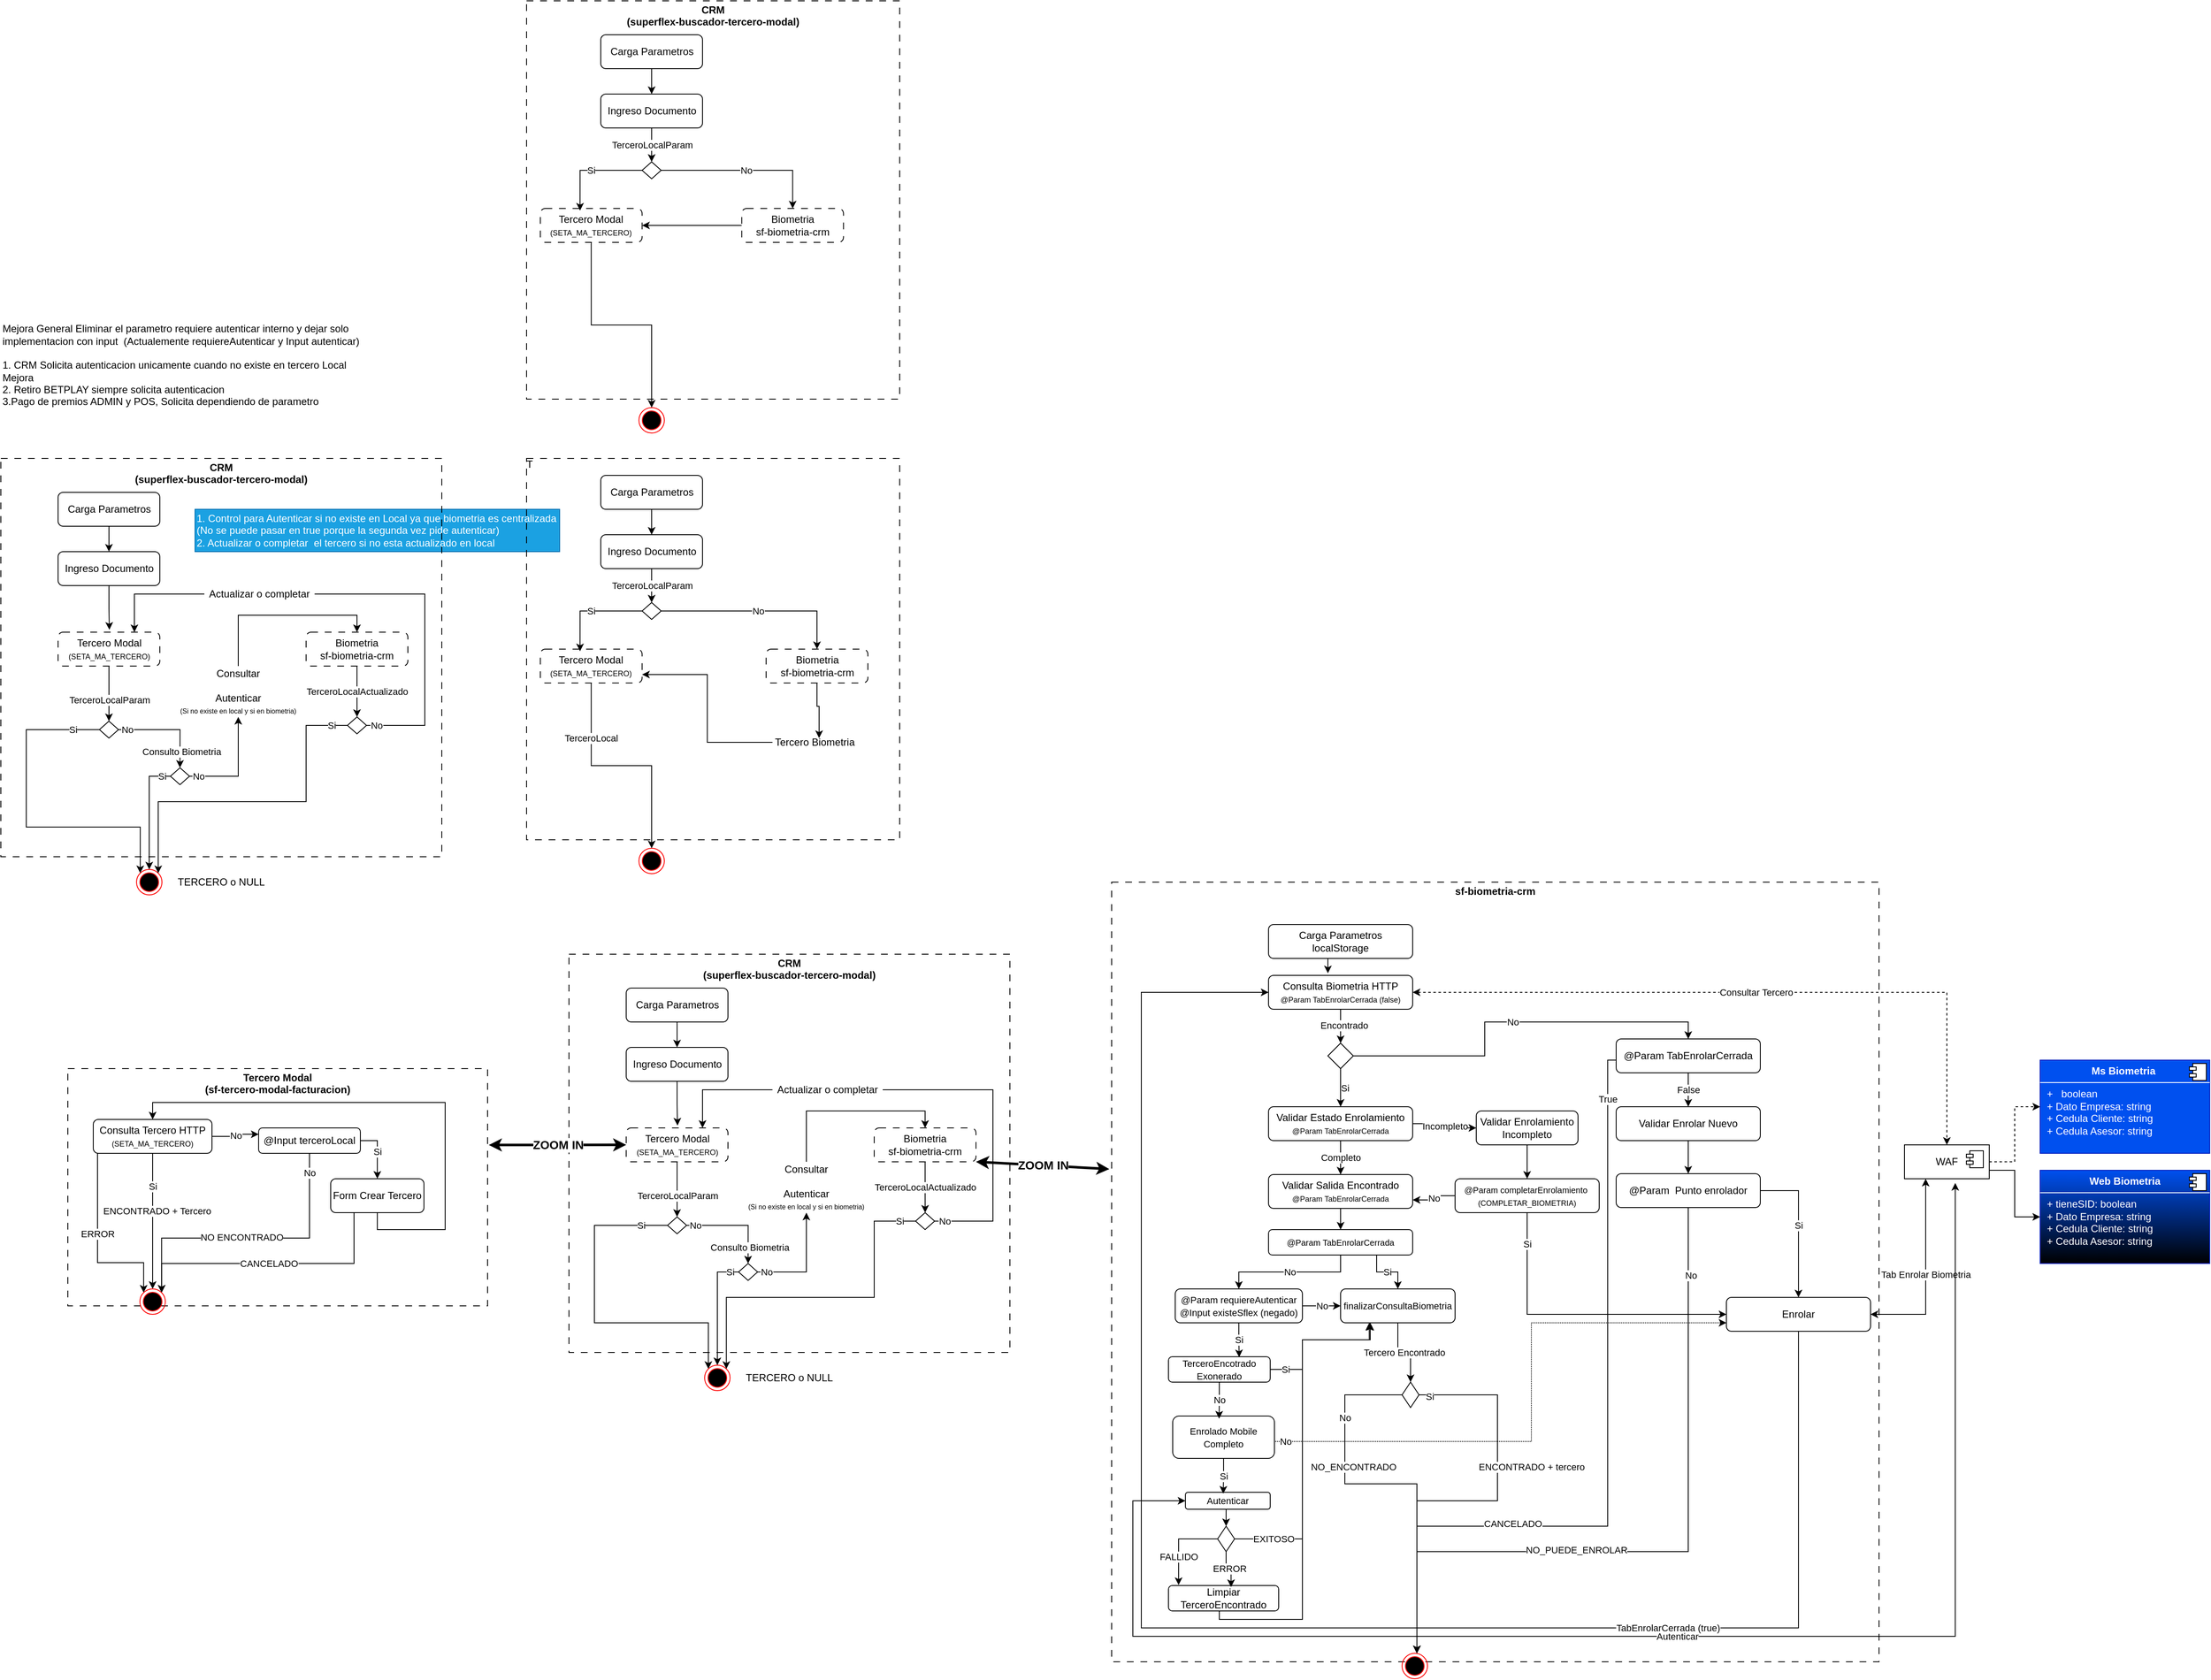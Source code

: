 <mxfile version="28.2.7" pages="3">
  <diagram name="Biometria" id="79feQSnU4Pidzu1CZ-s2">
    <mxGraphModel dx="3550" dy="2593" grid="1" gridSize="10" guides="1" tooltips="1" connect="1" arrows="1" fold="1" page="1" pageScale="1" pageWidth="827" pageHeight="1169" math="0" shadow="0">
      <root>
        <mxCell id="0" />
        <mxCell id="1" parent="0" />
        <mxCell id="tmgzqnrxOIquIkPdAJhw-1" value="&lt;p style=&quot;margin:0px;margin-top:4px;text-align:center;&quot;&gt;&lt;b&gt;CRM&lt;br&gt;(&lt;/b&gt;&lt;span style=&quot;background-color: transparent; text-align: left;&quot;&gt;&lt;b&gt;superflex-buscador-tercero-modal&lt;/b&gt;&lt;/span&gt;&lt;b style=&quot;background-color: transparent; color: light-dark(rgb(0, 0, 0), rgb(255, 255, 255));&quot;&gt;)&lt;/b&gt;&lt;/p&gt;" style="verticalAlign=top;align=left;overflow=fill;html=1;whiteSpace=wrap;fillColor=none;dashed=1;dashPattern=8 8;movable=1;resizable=1;rotatable=1;deletable=1;editable=1;locked=0;connectable=1;" parent="1" vertex="1">
          <mxGeometry x="-70" y="175" width="520" height="470" as="geometry" />
        </mxCell>
        <mxCell id="kjNp1NDk2P8cJkxhOJ8Y-2" value="&lt;p style=&quot;margin:0px;margin-top:4px;text-align:center;&quot;&gt;&lt;b&gt;CRM&lt;br&gt;(&lt;/b&gt;&lt;span style=&quot;background-color: transparent; text-align: left;&quot;&gt;&lt;b&gt;superflex-buscador-tercero-modal&lt;/b&gt;&lt;/span&gt;&lt;b style=&quot;background-color: transparent; color: light-dark(rgb(0, 0, 0), rgb(255, 255, 255));&quot;&gt;)&lt;/b&gt;&lt;/p&gt;" style="verticalAlign=top;align=left;overflow=fill;html=1;whiteSpace=wrap;fillColor=none;dashed=1;dashPattern=8 8;movable=1;resizable=1;rotatable=1;deletable=1;editable=1;locked=0;connectable=1;" parent="1" vertex="1">
          <mxGeometry x="-120" y="-950" width="440" height="470" as="geometry" />
        </mxCell>
        <mxCell id="iM0kwQm8p51LJtU4cZIR-3" value="&lt;p style=&quot;margin:0px;margin-top:4px;text-align:center;&quot;&gt;&lt;b&gt;sf-biometria-crm&lt;/b&gt;&lt;/p&gt;" style="verticalAlign=top;align=left;overflow=fill;html=1;whiteSpace=wrap;fillColor=none;dashed=1;dashPattern=8 8;movable=1;resizable=1;rotatable=1;deletable=1;editable=1;locked=0;connectable=1;" parent="1" vertex="1">
          <mxGeometry x="570" y="90" width="905" height="920" as="geometry" />
        </mxCell>
        <mxCell id="RccVyEAkZwotTlq0w3yM-35" value="&lt;p style=&quot;margin:0px;margin-top:4px;text-align:center;&quot;&gt;&lt;b&gt;Tercero Modal&lt;br&gt;(&lt;/b&gt;&lt;span style=&quot;background-color: transparent; text-align: left;&quot;&gt;&lt;b&gt;sf-tercero-modal-facturacion&lt;/b&gt;&lt;/span&gt;&lt;b style=&quot;background-color: transparent; color: light-dark(rgb(0, 0, 0), rgb(255, 255, 255));&quot;&gt;)&lt;/b&gt;&lt;/p&gt;" style="verticalAlign=top;align=left;overflow=fill;html=1;whiteSpace=wrap;fillColor=none;dashed=1;dashPattern=8 8;movable=1;resizable=1;rotatable=1;deletable=1;editable=1;locked=0;connectable=1;" parent="1" vertex="1">
          <mxGeometry x="-661" y="310" width="495" height="280" as="geometry" />
        </mxCell>
        <mxCell id="RccVyEAkZwotTlq0w3yM-29" value="Si" style="edgeStyle=orthogonalEdgeStyle;rounded=0;orthogonalLoop=1;jettySize=auto;html=1;exitX=1;exitY=0.5;exitDx=0;exitDy=0;entryX=0.5;entryY=0;entryDx=0;entryDy=0;" parent="1" source="RccVyEAkZwotTlq0w3yM-19" target="RccVyEAkZwotTlq0w3yM-21" edge="1">
          <mxGeometry relative="1" as="geometry" />
        </mxCell>
        <mxCell id="RccVyEAkZwotTlq0w3yM-30" value="No" style="edgeStyle=orthogonalEdgeStyle;rounded=0;orthogonalLoop=1;jettySize=auto;html=1;exitX=0.5;exitY=1;exitDx=0;exitDy=0;entryX=1;entryY=0;entryDx=0;entryDy=0;" parent="1" source="RccVyEAkZwotTlq0w3yM-19" target="RccVyEAkZwotTlq0w3yM-24" edge="1">
          <mxGeometry x="-0.868" relative="1" as="geometry">
            <Array as="points">
              <mxPoint x="-376" y="510" />
              <mxPoint x="-550" y="510" />
            </Array>
            <mxPoint as="offset" />
          </mxGeometry>
        </mxCell>
        <mxCell id="s5DtrQqLhLhF_YjMLTpa-4" value="NO ENCONTRADO" style="edgeLabel;html=1;align=center;verticalAlign=middle;resizable=0;points=[];" parent="RccVyEAkZwotTlq0w3yM-30" vertex="1" connectable="0">
          <mxGeometry x="0.247" y="-1" relative="1" as="geometry">
            <mxPoint x="31" as="offset" />
          </mxGeometry>
        </mxCell>
        <mxCell id="RccVyEAkZwotTlq0w3yM-19" value="@Input terceroLocal" style="rounded=1;whiteSpace=wrap;html=1;" parent="1" vertex="1">
          <mxGeometry x="-436" y="380" width="120" height="30" as="geometry" />
        </mxCell>
        <mxCell id="RccVyEAkZwotTlq0w3yM-22" value="No" style="edgeStyle=orthogonalEdgeStyle;rounded=0;orthogonalLoop=1;jettySize=auto;html=1;exitX=1;exitY=0.5;exitDx=0;exitDy=0;entryX=0;entryY=0.25;entryDx=0;entryDy=0;" parent="1" source="RccVyEAkZwotTlq0w3yM-20" target="RccVyEAkZwotTlq0w3yM-19" edge="1">
          <mxGeometry relative="1" as="geometry" />
        </mxCell>
        <mxCell id="RccVyEAkZwotTlq0w3yM-23" style="edgeStyle=orthogonalEdgeStyle;rounded=0;orthogonalLoop=1;jettySize=auto;html=1;exitX=0.5;exitY=1;exitDx=0;exitDy=0;entryX=0.5;entryY=0;entryDx=0;entryDy=0;" parent="1" source="RccVyEAkZwotTlq0w3yM-20" target="RccVyEAkZwotTlq0w3yM-24" edge="1">
          <mxGeometry relative="1" as="geometry">
            <mxPoint x="-541" y="500" as="targetPoint" />
            <Array as="points">
              <mxPoint x="-561" y="460" />
              <mxPoint x="-561" y="460" />
            </Array>
          </mxGeometry>
        </mxCell>
        <mxCell id="RccVyEAkZwotTlq0w3yM-25" value="Si" style="edgeLabel;html=1;align=center;verticalAlign=middle;resizable=0;points=[];" parent="RccVyEAkZwotTlq0w3yM-23" vertex="1" connectable="0">
          <mxGeometry x="0.061" relative="1" as="geometry">
            <mxPoint y="-46" as="offset" />
          </mxGeometry>
        </mxCell>
        <mxCell id="s5DtrQqLhLhF_YjMLTpa-3" value="ENCONTRADO + Tercero" style="edgeLabel;html=1;align=center;verticalAlign=middle;resizable=0;points=[];" parent="RccVyEAkZwotTlq0w3yM-23" vertex="1" connectable="0">
          <mxGeometry x="-0.006" y="1" relative="1" as="geometry">
            <mxPoint x="4" y="-12" as="offset" />
          </mxGeometry>
        </mxCell>
        <mxCell id="NqkHX3YFLql1CINNXmnb-1" value="ERROR" style="edgeStyle=orthogonalEdgeStyle;rounded=0;orthogonalLoop=1;jettySize=auto;html=1;exitX=0.25;exitY=1;exitDx=0;exitDy=0;entryX=0;entryY=0;entryDx=0;entryDy=0;" parent="1" source="RccVyEAkZwotTlq0w3yM-20" target="RccVyEAkZwotTlq0w3yM-24" edge="1">
          <mxGeometry relative="1" as="geometry">
            <Array as="points">
              <mxPoint x="-626" y="410" />
              <mxPoint x="-626" y="539" />
            </Array>
          </mxGeometry>
        </mxCell>
        <mxCell id="RccVyEAkZwotTlq0w3yM-20" value="Consulta Tercero HTTP&lt;br&gt;&lt;font style=&quot;font-size: 9px;&quot;&gt;(SETA_MA_TERCERO)&lt;/font&gt;" style="rounded=1;whiteSpace=wrap;html=1;" parent="1" vertex="1">
          <mxGeometry x="-631" y="370" width="140" height="40" as="geometry" />
        </mxCell>
        <mxCell id="RccVyEAkZwotTlq0w3yM-36" style="edgeStyle=orthogonalEdgeStyle;rounded=0;orthogonalLoop=1;jettySize=auto;html=1;exitX=0.5;exitY=1;exitDx=0;exitDy=0;entryX=0.5;entryY=0;entryDx=0;entryDy=0;" parent="1" source="RccVyEAkZwotTlq0w3yM-21" target="RccVyEAkZwotTlq0w3yM-20" edge="1">
          <mxGeometry relative="1" as="geometry">
            <Array as="points">
              <mxPoint x="-296" y="500" />
              <mxPoint x="-216" y="500" />
              <mxPoint x="-216" y="350" />
              <mxPoint x="-561" y="350" />
            </Array>
          </mxGeometry>
        </mxCell>
        <mxCell id="NqkHX3YFLql1CINNXmnb-2" value="CANCELADO" style="edgeStyle=orthogonalEdgeStyle;rounded=0;orthogonalLoop=1;jettySize=auto;html=1;exitX=0.25;exitY=1;exitDx=0;exitDy=0;entryX=1;entryY=0;entryDx=0;entryDy=0;" parent="1" source="RccVyEAkZwotTlq0w3yM-21" target="RccVyEAkZwotTlq0w3yM-24" edge="1">
          <mxGeometry relative="1" as="geometry">
            <Array as="points">
              <mxPoint x="-323" y="540" />
              <mxPoint x="-550" y="540" />
            </Array>
          </mxGeometry>
        </mxCell>
        <mxCell id="RccVyEAkZwotTlq0w3yM-21" value="Form Crear Tercero" style="rounded=1;whiteSpace=wrap;html=1;" parent="1" vertex="1">
          <mxGeometry x="-351" y="440" width="110" height="40" as="geometry" />
        </mxCell>
        <mxCell id="RccVyEAkZwotTlq0w3yM-24" value="" style="ellipse;html=1;shape=endState;fillColor=#000000;strokeColor=#ff0000;" parent="1" vertex="1">
          <mxGeometry x="-576" y="570" width="30" height="30" as="geometry" />
        </mxCell>
        <mxCell id="RccVyEAkZwotTlq0w3yM-37" value="&lt;b&gt;&lt;font style=&quot;font-size: 14px;&quot;&gt;ZOOM IN&lt;/font&gt;&lt;/b&gt;" style="rounded=0;orthogonalLoop=1;jettySize=auto;html=1;entryX=1.003;entryY=0.322;entryDx=0;entryDy=0;entryPerimeter=0;strokeWidth=3;startArrow=classic;startFill=1;exitX=0;exitY=0.5;exitDx=0;exitDy=0;" parent="1" source="tmgzqnrxOIquIkPdAJhw-7" target="RccVyEAkZwotTlq0w3yM-35" edge="1">
          <mxGeometry relative="1" as="geometry" />
        </mxCell>
        <mxCell id="RccVyEAkZwotTlq0w3yM-44" value="Consultar Tercero" style="edgeStyle=orthogonalEdgeStyle;rounded=0;orthogonalLoop=1;jettySize=auto;html=1;exitX=1;exitY=0.5;exitDx=0;exitDy=0;entryX=0.5;entryY=0;entryDx=0;entryDy=0;dashed=1;startArrow=classic;startFill=1;strokeColor=light-dark(#000000,#3399FF);" parent="1" source="RccVyEAkZwotTlq0w3yM-41" target="RccVyEAkZwotTlq0w3yM-49" edge="1">
          <mxGeometry relative="1" as="geometry">
            <mxPoint x="1205" y="220" as="targetPoint" />
          </mxGeometry>
        </mxCell>
        <mxCell id="RccVyEAkZwotTlq0w3yM-55" style="edgeStyle=orthogonalEdgeStyle;rounded=0;orthogonalLoop=1;jettySize=auto;html=1;exitX=0.5;exitY=1;exitDx=0;exitDy=0;entryX=0.5;entryY=0;entryDx=0;entryDy=0;" parent="1" source="RccVyEAkZwotTlq0w3yM-41" target="RccVyEAkZwotTlq0w3yM-54" edge="1">
          <mxGeometry relative="1" as="geometry" />
        </mxCell>
        <mxCell id="YeJVkoVAPfuWstR2Lwx0-1" value="Text" style="edgeLabel;html=1;align=center;verticalAlign=middle;resizable=0;points=[];" parent="RccVyEAkZwotTlq0w3yM-55" vertex="1" connectable="0">
          <mxGeometry x="-0.049" y="4" relative="1" as="geometry">
            <mxPoint as="offset" />
          </mxGeometry>
        </mxCell>
        <mxCell id="YeJVkoVAPfuWstR2Lwx0-2" value="Encontrado" style="edgeLabel;html=1;align=center;verticalAlign=middle;resizable=0;points=[];" parent="RccVyEAkZwotTlq0w3yM-55" vertex="1" connectable="0">
          <mxGeometry x="-0.049" y="4" relative="1" as="geometry">
            <mxPoint as="offset" />
          </mxGeometry>
        </mxCell>
        <mxCell id="RccVyEAkZwotTlq0w3yM-41" value="Consulta Biometria HTTP&lt;br&gt;&lt;font style=&quot;font-size: 9px;&quot;&gt;@Param TabEnrolarCerrada (false)&lt;/font&gt;" style="rounded=1;whiteSpace=wrap;html=1;" parent="1" vertex="1">
          <mxGeometry x="755" y="200" width="170" height="40" as="geometry" />
        </mxCell>
        <mxCell id="RccVyEAkZwotTlq0w3yM-45" value="&lt;p style=&quot;margin:0px;margin-top:6px;text-align:center;&quot;&gt;&lt;b&gt;Web Biometria&lt;/b&gt;&lt;/p&gt;&lt;hr size=&quot;1&quot; style=&quot;border-style:solid;&quot;&gt;&lt;p style=&quot;margin:0px;margin-left:8px;&quot;&gt;+ tieneSID: boolean&lt;br&gt;+ Dato Empresa: string&lt;/p&gt;&lt;p style=&quot;margin:0px;margin-left:8px;&quot;&gt;+ Cedula Cliente: string&lt;/p&gt;&lt;p style=&quot;margin:0px;margin-left:8px;&quot;&gt;+ Cedula Asesor: string&lt;br&gt;&lt;/p&gt;" style="align=left;overflow=fill;html=1;dropTarget=0;whiteSpace=wrap;fillColor=#0050ef;fontColor=#ffffff;strokeColor=#001DBC;gradientColor=default;" parent="1" vertex="1">
          <mxGeometry x="1665" y="430" width="200" height="110" as="geometry" />
        </mxCell>
        <mxCell id="RccVyEAkZwotTlq0w3yM-46" value="" style="shape=component;jettyWidth=8;jettyHeight=4;" parent="RccVyEAkZwotTlq0w3yM-45" vertex="1">
          <mxGeometry x="1" width="20" height="20" relative="1" as="geometry">
            <mxPoint x="-24" y="4" as="offset" />
          </mxGeometry>
        </mxCell>
        <mxCell id="RccVyEAkZwotTlq0w3yM-47" value="&lt;p style=&quot;margin:0px;margin-top:6px;text-align:center;&quot;&gt;&lt;b&gt;Ms Biometria&amp;nbsp;&lt;/b&gt;&lt;/p&gt;&lt;hr size=&quot;1&quot; style=&quot;border-style:solid;&quot;&gt;&lt;p style=&quot;margin:0px;margin-left:8px;&quot;&gt;+&amp;nbsp; &amp;nbsp;boolean&lt;br&gt;+ Dato Empresa: string&lt;/p&gt;&lt;p style=&quot;margin:0px;margin-left:8px;&quot;&gt;+ Cedula Cliente: string&lt;/p&gt;&lt;p style=&quot;margin:0px;margin-left:8px;&quot;&gt;+ Cedula Asesor: string&lt;/p&gt;" style="align=left;overflow=fill;html=1;dropTarget=0;whiteSpace=wrap;fillColor=#0050ef;fontColor=#ffffff;strokeColor=#001DBC;" parent="1" vertex="1">
          <mxGeometry x="1665" y="300" width="200" height="110" as="geometry" />
        </mxCell>
        <mxCell id="RccVyEAkZwotTlq0w3yM-48" value="" style="shape=component;jettyWidth=8;jettyHeight=4;" parent="RccVyEAkZwotTlq0w3yM-47" vertex="1">
          <mxGeometry x="1" width="20" height="20" relative="1" as="geometry">
            <mxPoint x="-24" y="4" as="offset" />
          </mxGeometry>
        </mxCell>
        <mxCell id="RccVyEAkZwotTlq0w3yM-51" style="edgeStyle=orthogonalEdgeStyle;rounded=0;orthogonalLoop=1;jettySize=auto;html=1;exitX=1;exitY=0.5;exitDx=0;exitDy=0;entryX=0;entryY=0.5;entryDx=0;entryDy=0;dashed=1;strokeColor=light-dark(#000000,#66B2FF);" parent="1" source="RccVyEAkZwotTlq0w3yM-49" target="RccVyEAkZwotTlq0w3yM-47" edge="1">
          <mxGeometry relative="1" as="geometry">
            <mxPoint x="1515" y="380" as="targetPoint" />
          </mxGeometry>
        </mxCell>
        <mxCell id="RccVyEAkZwotTlq0w3yM-52" style="edgeStyle=orthogonalEdgeStyle;rounded=0;orthogonalLoop=1;jettySize=auto;html=1;exitX=1;exitY=0.75;exitDx=0;exitDy=0;entryX=0;entryY=0.5;entryDx=0;entryDy=0;strokeColor=light-dark(#000000,#66B2FF);" parent="1" source="RccVyEAkZwotTlq0w3yM-49" target="RccVyEAkZwotTlq0w3yM-45" edge="1">
          <mxGeometry relative="1" as="geometry" />
        </mxCell>
        <mxCell id="RccVyEAkZwotTlq0w3yM-49" value="WAF" style="html=1;dropTarget=0;whiteSpace=wrap;" parent="1" vertex="1">
          <mxGeometry x="1505" y="400" width="100" height="40" as="geometry" />
        </mxCell>
        <mxCell id="RccVyEAkZwotTlq0w3yM-50" value="" style="shape=module;jettyWidth=8;jettyHeight=4;" parent="RccVyEAkZwotTlq0w3yM-49" vertex="1">
          <mxGeometry x="1" width="20" height="20" relative="1" as="geometry">
            <mxPoint x="-27" y="7" as="offset" />
          </mxGeometry>
        </mxCell>
        <mxCell id="RccVyEAkZwotTlq0w3yM-59" value="Completo" style="edgeStyle=orthogonalEdgeStyle;rounded=0;orthogonalLoop=1;jettySize=auto;html=1;exitX=0.5;exitY=1;exitDx=0;exitDy=0;" parent="1" source="RccVyEAkZwotTlq0w3yM-53" target="RccVyEAkZwotTlq0w3yM-58" edge="1">
          <mxGeometry relative="1" as="geometry" />
        </mxCell>
        <mxCell id="RccVyEAkZwotTlq0w3yM-61" value="Incompleto" style="edgeStyle=orthogonalEdgeStyle;rounded=0;orthogonalLoop=1;jettySize=auto;html=1;exitX=1;exitY=0.5;exitDx=0;exitDy=0;" parent="1" source="RccVyEAkZwotTlq0w3yM-53" target="RccVyEAkZwotTlq0w3yM-60" edge="1">
          <mxGeometry relative="1" as="geometry" />
        </mxCell>
        <mxCell id="RccVyEAkZwotTlq0w3yM-53" value="Validar Estado Enrolamiento&lt;br&gt;&lt;font style=&quot;font-size: 9px;&quot;&gt;@Param TabEnrolarCerrada&lt;/font&gt;" style="rounded=1;whiteSpace=wrap;html=1;" parent="1" vertex="1">
          <mxGeometry x="755" y="355" width="170" height="40" as="geometry" />
        </mxCell>
        <mxCell id="RccVyEAkZwotTlq0w3yM-56" style="edgeStyle=orthogonalEdgeStyle;rounded=0;orthogonalLoop=1;jettySize=auto;html=1;exitX=0.5;exitY=1;exitDx=0;exitDy=0;entryX=0.5;entryY=0;entryDx=0;entryDy=0;" parent="1" source="RccVyEAkZwotTlq0w3yM-54" target="RccVyEAkZwotTlq0w3yM-53" edge="1">
          <mxGeometry relative="1" as="geometry" />
        </mxCell>
        <mxCell id="RccVyEAkZwotTlq0w3yM-57" value="Si" style="edgeLabel;html=1;align=center;verticalAlign=middle;resizable=0;points=[];" parent="RccVyEAkZwotTlq0w3yM-56" vertex="1" connectable="0">
          <mxGeometry x="-0.011" y="5" relative="1" as="geometry">
            <mxPoint as="offset" />
          </mxGeometry>
        </mxCell>
        <mxCell id="RccVyEAkZwotTlq0w3yM-63" value="No" style="edgeStyle=orthogonalEdgeStyle;rounded=0;orthogonalLoop=1;jettySize=auto;html=1;exitX=1;exitY=0.5;exitDx=0;exitDy=0;entryX=0.5;entryY=0;entryDx=0;entryDy=0;" parent="1" source="RccVyEAkZwotTlq0w3yM-54" target="RccVyEAkZwotTlq0w3yM-77" edge="1">
          <mxGeometry relative="1" as="geometry" />
        </mxCell>
        <mxCell id="RccVyEAkZwotTlq0w3yM-54" value="" style="rhombus;whiteSpace=wrap;html=1;" parent="1" vertex="1">
          <mxGeometry x="825" y="280" width="30" height="30" as="geometry" />
        </mxCell>
        <mxCell id="RccVyEAkZwotTlq0w3yM-86" style="edgeStyle=orthogonalEdgeStyle;rounded=0;orthogonalLoop=1;jettySize=auto;html=1;exitX=0.5;exitY=1;exitDx=0;exitDy=0;entryX=0.5;entryY=0;entryDx=0;entryDy=0;" parent="1" source="RccVyEAkZwotTlq0w3yM-58" target="RccVyEAkZwotTlq0w3yM-85" edge="1">
          <mxGeometry relative="1" as="geometry" />
        </mxCell>
        <mxCell id="RccVyEAkZwotTlq0w3yM-58" value="Validar Salida Encontrado&lt;br&gt;&lt;span style=&quot;font-size: 9px;&quot;&gt;@Param TabEnrolarCerrada&lt;/span&gt;" style="rounded=1;whiteSpace=wrap;html=1;" parent="1" vertex="1">
          <mxGeometry x="755" y="435" width="170" height="40" as="geometry" />
        </mxCell>
        <mxCell id="RccVyEAkZwotTlq0w3yM-82" style="edgeStyle=orthogonalEdgeStyle;rounded=0;orthogonalLoop=1;jettySize=auto;html=1;exitX=0.5;exitY=1;exitDx=0;exitDy=0;" parent="1" source="RccVyEAkZwotTlq0w3yM-60" target="RccVyEAkZwotTlq0w3yM-81" edge="1">
          <mxGeometry relative="1" as="geometry" />
        </mxCell>
        <mxCell id="RccVyEAkZwotTlq0w3yM-60" value="Validar Enrolamiento Incompleto" style="rounded=1;whiteSpace=wrap;html=1;" parent="1" vertex="1">
          <mxGeometry x="1000" y="360" width="120" height="40" as="geometry" />
        </mxCell>
        <mxCell id="RccVyEAkZwotTlq0w3yM-67" style="edgeStyle=orthogonalEdgeStyle;rounded=0;orthogonalLoop=1;jettySize=auto;html=1;exitX=0.5;exitY=1;exitDx=0;exitDy=0;entryX=0.5;entryY=0;entryDx=0;entryDy=0;" parent="1" source="RccVyEAkZwotTlq0w3yM-62" target="RccVyEAkZwotTlq0w3yM-66" edge="1">
          <mxGeometry relative="1" as="geometry" />
        </mxCell>
        <mxCell id="RccVyEAkZwotTlq0w3yM-62" value="Validar Enrolar Nuevo" style="rounded=1;whiteSpace=wrap;html=1;" parent="1" vertex="1">
          <mxGeometry x="1165" y="355" width="170" height="40" as="geometry" />
        </mxCell>
        <mxCell id="RccVyEAkZwotTlq0w3yM-64" value="" style="ellipse;html=1;shape=endState;fillColor=#000000;strokeColor=#ff0000;" parent="1" vertex="1">
          <mxGeometry x="912.5" y="1000" width="30" height="30" as="geometry" />
        </mxCell>
        <mxCell id="RccVyEAkZwotTlq0w3yM-68" style="edgeStyle=orthogonalEdgeStyle;rounded=0;orthogonalLoop=1;jettySize=auto;html=1;exitX=0.5;exitY=1;exitDx=0;exitDy=0;entryX=0.5;entryY=0;entryDx=0;entryDy=0;" parent="1" source="RccVyEAkZwotTlq0w3yM-66" edge="1">
          <mxGeometry relative="1" as="geometry">
            <Array as="points">
              <mxPoint x="1250" y="880" />
              <mxPoint x="930" y="880" />
            </Array>
            <mxPoint x="930" y="1000" as="targetPoint" />
          </mxGeometry>
        </mxCell>
        <mxCell id="RccVyEAkZwotTlq0w3yM-69" value="NO_PUEDE_ENROLAR" style="edgeLabel;html=1;align=center;verticalAlign=middle;resizable=0;points=[];" parent="RccVyEAkZwotTlq0w3yM-68" vertex="1" connectable="0">
          <mxGeometry x="-0.022" y="-2" relative="1" as="geometry">
            <mxPoint x="-125" as="offset" />
          </mxGeometry>
        </mxCell>
        <mxCell id="RccVyEAkZwotTlq0w3yM-72" value="No" style="edgeLabel;html=1;align=center;verticalAlign=middle;resizable=0;points=[];" parent="RccVyEAkZwotTlq0w3yM-68" vertex="1" connectable="0">
          <mxGeometry x="-0.811" y="3" relative="1" as="geometry">
            <mxPoint as="offset" />
          </mxGeometry>
        </mxCell>
        <mxCell id="RccVyEAkZwotTlq0w3yM-75" value="Si" style="edgeStyle=orthogonalEdgeStyle;rounded=0;orthogonalLoop=1;jettySize=auto;html=1;exitX=1;exitY=0.5;exitDx=0;exitDy=0;entryX=0.5;entryY=0;entryDx=0;entryDy=0;" parent="1" source="RccVyEAkZwotTlq0w3yM-66" target="RccVyEAkZwotTlq0w3yM-70" edge="1">
          <mxGeometry relative="1" as="geometry" />
        </mxCell>
        <mxCell id="RccVyEAkZwotTlq0w3yM-66" value="@Param&amp;nbsp; Punto enrolador" style="rounded=1;whiteSpace=wrap;html=1;" parent="1" vertex="1">
          <mxGeometry x="1165" y="434" width="170" height="40" as="geometry" />
        </mxCell>
        <mxCell id="RccVyEAkZwotTlq0w3yM-73" value="Tab Enrolar Biometria" style="edgeStyle=orthogonalEdgeStyle;rounded=0;orthogonalLoop=1;jettySize=auto;html=1;exitX=1;exitY=0.5;exitDx=0;exitDy=0;entryX=0.25;entryY=1;entryDx=0;entryDy=0;startArrow=classic;startFill=1;strokeColor=light-dark(#000000,#66B2FF);" parent="1" source="RccVyEAkZwotTlq0w3yM-70" target="RccVyEAkZwotTlq0w3yM-49" edge="1">
          <mxGeometry relative="1" as="geometry" />
        </mxCell>
        <mxCell id="RccVyEAkZwotTlq0w3yM-74" value="TabEnrolarCerrada (true)" style="edgeStyle=orthogonalEdgeStyle;rounded=0;orthogonalLoop=1;jettySize=auto;html=1;exitX=0.5;exitY=1;exitDx=0;exitDy=0;entryX=0;entryY=0.5;entryDx=0;entryDy=0;" parent="1" source="RccVyEAkZwotTlq0w3yM-70" target="RccVyEAkZwotTlq0w3yM-41" edge="1">
          <mxGeometry x="-0.502" relative="1" as="geometry">
            <Array as="points">
              <mxPoint x="1380" y="970" />
              <mxPoint x="605" y="970" />
              <mxPoint x="605" y="220" />
            </Array>
            <mxPoint as="offset" />
          </mxGeometry>
        </mxCell>
        <mxCell id="RccVyEAkZwotTlq0w3yM-70" value="Enrolar" style="rounded=1;whiteSpace=wrap;html=1;" parent="1" vertex="1">
          <mxGeometry x="1295" y="580" width="170" height="40" as="geometry" />
        </mxCell>
        <mxCell id="RccVyEAkZwotTlq0w3yM-78" value="True" style="edgeStyle=orthogonalEdgeStyle;rounded=0;orthogonalLoop=1;jettySize=auto;html=1;exitX=0;exitY=0.5;exitDx=0;exitDy=0;entryX=0.5;entryY=0;entryDx=0;entryDy=0;" parent="1" source="RccVyEAkZwotTlq0w3yM-77" edge="1">
          <mxGeometry x="-0.87" relative="1" as="geometry">
            <mxPoint x="930" y="1000" as="targetPoint" />
            <Array as="points">
              <mxPoint x="1165" y="300" />
              <mxPoint x="1155" y="300" />
              <mxPoint x="1155" y="850" />
              <mxPoint x="930" y="850" />
            </Array>
            <mxPoint as="offset" />
          </mxGeometry>
        </mxCell>
        <mxCell id="RccVyEAkZwotTlq0w3yM-80" value="CANCELADO" style="edgeLabel;html=1;align=center;verticalAlign=middle;resizable=0;points=[];" parent="RccVyEAkZwotTlq0w3yM-78" vertex="1" connectable="0">
          <mxGeometry x="0.44" y="-3" relative="1" as="geometry">
            <mxPoint as="offset" />
          </mxGeometry>
        </mxCell>
        <mxCell id="RccVyEAkZwotTlq0w3yM-79" value="False" style="edgeStyle=orthogonalEdgeStyle;rounded=0;orthogonalLoop=1;jettySize=auto;html=1;exitX=0.5;exitY=1;exitDx=0;exitDy=0;entryX=0.5;entryY=0;entryDx=0;entryDy=0;" parent="1" source="RccVyEAkZwotTlq0w3yM-77" target="RccVyEAkZwotTlq0w3yM-62" edge="1">
          <mxGeometry relative="1" as="geometry" />
        </mxCell>
        <mxCell id="RccVyEAkZwotTlq0w3yM-77" value="@Param TabEnrolarCerrada" style="rounded=1;whiteSpace=wrap;html=1;" parent="1" vertex="1">
          <mxGeometry x="1165" y="275" width="170" height="40" as="geometry" />
        </mxCell>
        <mxCell id="RccVyEAkZwotTlq0w3yM-83" value="Si" style="edgeStyle=orthogonalEdgeStyle;rounded=0;orthogonalLoop=1;jettySize=auto;html=1;exitX=0.5;exitY=1;exitDx=0;exitDy=0;entryX=0;entryY=0.5;entryDx=0;entryDy=0;" parent="1" source="RccVyEAkZwotTlq0w3yM-81" target="RccVyEAkZwotTlq0w3yM-70" edge="1">
          <mxGeometry x="-0.8" relative="1" as="geometry">
            <mxPoint y="1" as="offset" />
          </mxGeometry>
        </mxCell>
        <mxCell id="RccVyEAkZwotTlq0w3yM-92" value="No" style="edgeStyle=orthogonalEdgeStyle;rounded=0;orthogonalLoop=1;jettySize=auto;html=1;exitX=0;exitY=0.5;exitDx=0;exitDy=0;entryX=1;entryY=0.75;entryDx=0;entryDy=0;" parent="1" source="RccVyEAkZwotTlq0w3yM-81" target="RccVyEAkZwotTlq0w3yM-58" edge="1">
          <mxGeometry relative="1" as="geometry" />
        </mxCell>
        <mxCell id="RccVyEAkZwotTlq0w3yM-81" value="&lt;font style=&quot;font-size: 10px;&quot;&gt;@Param completarEnrolamiento&amp;nbsp;&lt;/font&gt;&lt;br&gt;&lt;font style=&quot;font-size: 9px;&quot;&gt;(COMPLETAR_BIOMETRIA)&lt;/font&gt;" style="rounded=1;whiteSpace=wrap;html=1;" parent="1" vertex="1">
          <mxGeometry x="975" y="440" width="170" height="40" as="geometry" />
        </mxCell>
        <mxCell id="RccVyEAkZwotTlq0w3yM-109" value="No" style="edgeStyle=orthogonalEdgeStyle;rounded=0;orthogonalLoop=1;jettySize=auto;html=1;exitX=0.5;exitY=1;exitDx=0;exitDy=0;entryX=0.5;entryY=0;entryDx=0;entryDy=0;" parent="1" source="RccVyEAkZwotTlq0w3yM-85" target="RccVyEAkZwotTlq0w3yM-108" edge="1">
          <mxGeometry relative="1" as="geometry" />
        </mxCell>
        <mxCell id="pKxpvZPR-SH0c5vI5iER-2" value="Si" style="edgeStyle=orthogonalEdgeStyle;rounded=0;orthogonalLoop=1;jettySize=auto;html=1;exitX=0.75;exitY=1;exitDx=0;exitDy=0;entryX=0.5;entryY=0;entryDx=0;entryDy=0;" parent="1" source="RccVyEAkZwotTlq0w3yM-85" target="RccVyEAkZwotTlq0w3yM-89" edge="1">
          <mxGeometry relative="1" as="geometry" />
        </mxCell>
        <mxCell id="RccVyEAkZwotTlq0w3yM-85" value="&lt;font style=&quot;font-size: 10px;&quot;&gt;@Param TabEnrolarCerrada&lt;/font&gt;" style="rounded=1;whiteSpace=wrap;html=1;" parent="1" vertex="1">
          <mxGeometry x="755" y="500" width="170" height="30" as="geometry" />
        </mxCell>
        <mxCell id="RccVyEAkZwotTlq0w3yM-98" value="Tercero Encontrado" style="edgeStyle=orthogonalEdgeStyle;rounded=0;orthogonalLoop=1;jettySize=auto;html=1;exitX=0.5;exitY=1;exitDx=0;exitDy=0;entryX=0.5;entryY=0;entryDx=0;entryDy=0;" parent="1" source="RccVyEAkZwotTlq0w3yM-89" target="RccVyEAkZwotTlq0w3yM-97" edge="1">
          <mxGeometry relative="1" as="geometry" />
        </mxCell>
        <mxCell id="RccVyEAkZwotTlq0w3yM-89" value="&lt;font style=&quot;font-size: 11px;&quot;&gt;finalizarConsultaBiometria&lt;/font&gt;" style="rounded=1;whiteSpace=wrap;html=1;" parent="1" vertex="1">
          <mxGeometry x="840" y="570" width="135" height="40" as="geometry" />
        </mxCell>
        <mxCell id="RccVyEAkZwotTlq0w3yM-101" style="edgeStyle=orthogonalEdgeStyle;rounded=0;orthogonalLoop=1;jettySize=auto;html=1;exitX=1;exitY=0.5;exitDx=0;exitDy=0;entryX=0.5;entryY=0;entryDx=0;entryDy=0;" parent="1" source="RccVyEAkZwotTlq0w3yM-97" edge="1">
          <mxGeometry relative="1" as="geometry">
            <Array as="points">
              <mxPoint x="1025" y="695" />
              <mxPoint x="1025" y="820" />
              <mxPoint x="930" y="820" />
            </Array>
            <mxPoint x="930" y="1000" as="targetPoint" />
          </mxGeometry>
        </mxCell>
        <mxCell id="RccVyEAkZwotTlq0w3yM-102" value="Si" style="edgeLabel;html=1;align=center;verticalAlign=middle;resizable=0;points=[];" parent="RccVyEAkZwotTlq0w3yM-101" vertex="1" connectable="0">
          <mxGeometry x="-0.349" y="3" relative="1" as="geometry">
            <mxPoint x="-83" y="-66" as="offset" />
          </mxGeometry>
        </mxCell>
        <mxCell id="RccVyEAkZwotTlq0w3yM-103" value="ENCONTRADO + tercero" style="edgeLabel;html=1;align=center;verticalAlign=middle;resizable=0;points=[];" parent="RccVyEAkZwotTlq0w3yM-101" vertex="1" connectable="0">
          <mxGeometry x="-0.111" y="1" relative="1" as="geometry">
            <mxPoint x="41" y="-41" as="offset" />
          </mxGeometry>
        </mxCell>
        <mxCell id="RccVyEAkZwotTlq0w3yM-104" style="edgeStyle=orthogonalEdgeStyle;rounded=0;orthogonalLoop=1;jettySize=auto;html=1;exitX=0;exitY=0.5;exitDx=0;exitDy=0;entryX=0.5;entryY=0;entryDx=0;entryDy=0;" parent="1" source="RccVyEAkZwotTlq0w3yM-97" edge="1">
          <mxGeometry relative="1" as="geometry">
            <mxPoint x="930" y="1000" as="targetPoint" />
            <Array as="points">
              <mxPoint x="845" y="695" />
              <mxPoint x="845" y="800" />
              <mxPoint x="930" y="800" />
            </Array>
          </mxGeometry>
        </mxCell>
        <mxCell id="RccVyEAkZwotTlq0w3yM-106" value="NO_ENCONTRADO" style="edgeLabel;html=1;align=center;verticalAlign=middle;resizable=0;points=[];" parent="RccVyEAkZwotTlq0w3yM-104" vertex="1" connectable="0">
          <mxGeometry x="0.271" y="2" relative="1" as="geometry">
            <mxPoint x="-77" y="-53" as="offset" />
          </mxGeometry>
        </mxCell>
        <mxCell id="RccVyEAkZwotTlq0w3yM-107" value="No" style="edgeLabel;html=1;align=center;verticalAlign=middle;resizable=0;points=[];" parent="RccVyEAkZwotTlq0w3yM-104" vertex="1" connectable="0">
          <mxGeometry x="-0.287" y="1" relative="1" as="geometry">
            <mxPoint x="-1" y="-69" as="offset" />
          </mxGeometry>
        </mxCell>
        <mxCell id="RccVyEAkZwotTlq0w3yM-97" value="" style="rhombus;whiteSpace=wrap;html=1;" parent="1" vertex="1">
          <mxGeometry x="912.5" y="680" width="20" height="30" as="geometry" />
        </mxCell>
        <mxCell id="RccVyEAkZwotTlq0w3yM-110" value="No" style="edgeStyle=orthogonalEdgeStyle;rounded=0;orthogonalLoop=1;jettySize=auto;html=1;exitX=1;exitY=0.5;exitDx=0;exitDy=0;entryX=0;entryY=0.5;entryDx=0;entryDy=0;" parent="1" source="RccVyEAkZwotTlq0w3yM-108" target="RccVyEAkZwotTlq0w3yM-89" edge="1">
          <mxGeometry relative="1" as="geometry" />
        </mxCell>
        <mxCell id="RccVyEAkZwotTlq0w3yM-108" value="&lt;span style=&quot;font-size: 11px;&quot;&gt;@Param requiereAutenticar&lt;br&gt;@Input existeSflex (negado)&lt;/span&gt;" style="rounded=1;whiteSpace=wrap;html=1;" parent="1" vertex="1">
          <mxGeometry x="645" y="570" width="150" height="40" as="geometry" />
        </mxCell>
        <mxCell id="RccVyEAkZwotTlq0w3yM-123" style="edgeStyle=orthogonalEdgeStyle;rounded=0;orthogonalLoop=1;jettySize=auto;html=1;exitX=0.5;exitY=1;exitDx=0;exitDy=0;entryX=0.5;entryY=0;entryDx=0;entryDy=0;" parent="1" source="RccVyEAkZwotTlq0w3yM-113" target="RccVyEAkZwotTlq0w3yM-122" edge="1">
          <mxGeometry relative="1" as="geometry" />
        </mxCell>
        <mxCell id="RccVyEAkZwotTlq0w3yM-113" value="&lt;font style=&quot;font-size: 11px;&quot;&gt;Autenticar&lt;/font&gt;" style="rounded=1;whiteSpace=wrap;html=1;" parent="1" vertex="1">
          <mxGeometry x="657" y="810" width="100" height="20" as="geometry" />
        </mxCell>
        <mxCell id="RccVyEAkZwotTlq0w3yM-118" value="Autenticar" style="edgeStyle=orthogonalEdgeStyle;rounded=0;orthogonalLoop=1;jettySize=auto;html=1;entryX=0.599;entryY=1.124;entryDx=0;entryDy=0;entryPerimeter=0;strokeColor=light-dark(#000000,#66B2FF);startArrow=classic;startFill=1;exitX=0;exitY=0.5;exitDx=0;exitDy=0;" parent="1" source="RccVyEAkZwotTlq0w3yM-113" target="RccVyEAkZwotTlq0w3yM-49" edge="1">
          <mxGeometry relative="1" as="geometry">
            <mxPoint x="655" y="710" as="sourcePoint" />
            <Array as="points">
              <mxPoint x="655" y="820" />
              <mxPoint x="595" y="820" />
              <mxPoint x="595" y="980" />
              <mxPoint x="1565" y="980" />
            </Array>
          </mxGeometry>
        </mxCell>
        <mxCell id="RccVyEAkZwotTlq0w3yM-124" value="EXITOSO" style="edgeStyle=orthogonalEdgeStyle;rounded=0;orthogonalLoop=1;jettySize=auto;html=1;exitX=1;exitY=0.5;exitDx=0;exitDy=0;" parent="1" source="RccVyEAkZwotTlq0w3yM-122" edge="1">
          <mxGeometry x="-0.781" relative="1" as="geometry">
            <Array as="points">
              <mxPoint x="795" y="865" />
              <mxPoint x="795" y="630" />
              <mxPoint x="875" y="630" />
            </Array>
            <mxPoint as="offset" />
            <mxPoint x="875" y="610" as="targetPoint" />
          </mxGeometry>
        </mxCell>
        <mxCell id="RccVyEAkZwotTlq0w3yM-122" value="" style="rhombus;whiteSpace=wrap;html=1;" parent="1" vertex="1">
          <mxGeometry x="695" y="850" width="20" height="30" as="geometry" />
        </mxCell>
        <mxCell id="RccVyEAkZwotTlq0w3yM-129" style="edgeStyle=orthogonalEdgeStyle;rounded=0;orthogonalLoop=1;jettySize=auto;html=1;exitX=0.5;exitY=1;exitDx=0;exitDy=0;entryX=0.25;entryY=1;entryDx=0;entryDy=0;" parent="1" source="RccVyEAkZwotTlq0w3yM-125" target="RccVyEAkZwotTlq0w3yM-89" edge="1">
          <mxGeometry relative="1" as="geometry">
            <mxPoint x="785" y="640" as="targetPoint" />
            <Array as="points">
              <mxPoint x="697" y="960" />
              <mxPoint x="795" y="960" />
              <mxPoint x="795" y="630" />
              <mxPoint x="874" y="630" />
            </Array>
          </mxGeometry>
        </mxCell>
        <mxCell id="RccVyEAkZwotTlq0w3yM-125" value="Limpiar TerceroEncontrado" style="rounded=1;whiteSpace=wrap;html=1;" parent="1" vertex="1">
          <mxGeometry x="637" y="920" width="130" height="30" as="geometry" />
        </mxCell>
        <mxCell id="RccVyEAkZwotTlq0w3yM-127" value="FALLIDO" style="edgeStyle=orthogonalEdgeStyle;rounded=0;orthogonalLoop=1;jettySize=auto;html=1;exitX=0;exitY=0.5;exitDx=0;exitDy=0;entryX=0.092;entryY=-0.019;entryDx=0;entryDy=0;entryPerimeter=0;" parent="1" source="RccVyEAkZwotTlq0w3yM-122" target="RccVyEAkZwotTlq0w3yM-125" edge="1">
          <mxGeometry x="0.34" relative="1" as="geometry">
            <mxPoint as="offset" />
          </mxGeometry>
        </mxCell>
        <mxCell id="RccVyEAkZwotTlq0w3yM-131" value="ERROR" style="edgeStyle=orthogonalEdgeStyle;rounded=0;orthogonalLoop=1;jettySize=auto;html=1;exitX=0.5;exitY=1;exitDx=0;exitDy=0;entryX=0.568;entryY=0.062;entryDx=0;entryDy=0;entryPerimeter=0;" parent="1" source="RccVyEAkZwotTlq0w3yM-122" target="RccVyEAkZwotTlq0w3yM-125" edge="1">
          <mxGeometry relative="1" as="geometry" />
        </mxCell>
        <mxCell id="pKxpvZPR-SH0c5vI5iER-5" value="Si" style="edgeStyle=orthogonalEdgeStyle;rounded=0;orthogonalLoop=1;jettySize=auto;html=1;exitX=1;exitY=0.5;exitDx=0;exitDy=0;" parent="1" source="pKxpvZPR-SH0c5vI5iER-3" edge="1">
          <mxGeometry x="-0.792" relative="1" as="geometry">
            <mxPoint x="875" y="610" as="targetPoint" />
            <Array as="points">
              <mxPoint x="795" y="665" />
              <mxPoint x="795" y="630" />
              <mxPoint x="875" y="630" />
            </Array>
            <mxPoint as="offset" />
          </mxGeometry>
        </mxCell>
        <mxCell id="pKxpvZPR-SH0c5vI5iER-3" value="&lt;font style=&quot;font-size: 11px;&quot;&gt;TerceroEncotrado Exonerado&lt;/font&gt;" style="rounded=1;whiteSpace=wrap;html=1;" parent="1" vertex="1">
          <mxGeometry x="637" y="650" width="120" height="30" as="geometry" />
        </mxCell>
        <mxCell id="pKxpvZPR-SH0c5vI5iER-4" value="Si" style="edgeStyle=orthogonalEdgeStyle;rounded=0;orthogonalLoop=1;jettySize=auto;html=1;exitX=0.5;exitY=1;exitDx=0;exitDy=0;entryX=0.695;entryY=0.021;entryDx=0;entryDy=0;entryPerimeter=0;" parent="1" source="RccVyEAkZwotTlq0w3yM-108" target="pKxpvZPR-SH0c5vI5iER-3" edge="1">
          <mxGeometry relative="1" as="geometry" />
        </mxCell>
        <mxCell id="pKxpvZPR-SH0c5vI5iER-9" value="No" style="edgeStyle=orthogonalEdgeStyle;rounded=0;orthogonalLoop=1;jettySize=auto;html=1;exitX=1;exitY=0.5;exitDx=0;exitDy=0;entryX=0;entryY=0.75;entryDx=0;entryDy=0;dashed=1;dashPattern=1 1;" parent="1" source="pKxpvZPR-SH0c5vI5iER-6" target="RccVyEAkZwotTlq0w3yM-70" edge="1">
          <mxGeometry x="-0.947" relative="1" as="geometry">
            <Array as="points">
              <mxPoint x="762" y="750" />
              <mxPoint x="1065" y="750" />
              <mxPoint x="1065" y="610" />
            </Array>
            <mxPoint as="offset" />
          </mxGeometry>
        </mxCell>
        <mxCell id="pKxpvZPR-SH0c5vI5iER-6" value="&lt;font style=&quot;font-size: 11px;&quot;&gt;Enrolado Mobile Completo&lt;/font&gt;" style="rounded=1;whiteSpace=wrap;html=1;" parent="1" vertex="1">
          <mxGeometry x="642" y="720" width="120" height="50" as="geometry" />
        </mxCell>
        <mxCell id="pKxpvZPR-SH0c5vI5iER-7" value="No" style="edgeStyle=orthogonalEdgeStyle;rounded=0;orthogonalLoop=1;jettySize=auto;html=1;exitX=0.5;exitY=1;exitDx=0;exitDy=0;entryX=0.456;entryY=0.062;entryDx=0;entryDy=0;entryPerimeter=0;" parent="1" source="pKxpvZPR-SH0c5vI5iER-3" target="pKxpvZPR-SH0c5vI5iER-6" edge="1">
          <mxGeometry relative="1" as="geometry" />
        </mxCell>
        <mxCell id="pKxpvZPR-SH0c5vI5iER-8" value="Si" style="edgeStyle=orthogonalEdgeStyle;rounded=0;orthogonalLoop=1;jettySize=auto;html=1;exitX=0.5;exitY=1;exitDx=0;exitDy=0;entryX=0.446;entryY=0.08;entryDx=0;entryDy=0;entryPerimeter=0;" parent="1" source="pKxpvZPR-SH0c5vI5iER-6" target="RccVyEAkZwotTlq0w3yM-113" edge="1">
          <mxGeometry relative="1" as="geometry" />
        </mxCell>
        <mxCell id="iM0kwQm8p51LJtU4cZIR-1" value="Carga Parametros localStorage" style="rounded=1;whiteSpace=wrap;html=1;" parent="1" vertex="1">
          <mxGeometry x="755" y="140" width="170" height="40" as="geometry" />
        </mxCell>
        <mxCell id="iM0kwQm8p51LJtU4cZIR-2" style="edgeStyle=orthogonalEdgeStyle;rounded=0;orthogonalLoop=1;jettySize=auto;html=1;exitX=0.5;exitY=1;exitDx=0;exitDy=0;entryX=0.412;entryY=-0.062;entryDx=0;entryDy=0;entryPerimeter=0;" parent="1" source="iM0kwQm8p51LJtU4cZIR-1" target="RccVyEAkZwotTlq0w3yM-41" edge="1">
          <mxGeometry relative="1" as="geometry" />
        </mxCell>
        <mxCell id="iM0kwQm8p51LJtU4cZIR-5" value="&lt;b&gt;&lt;font style=&quot;font-size: 14px;&quot;&gt;ZOOM IN&lt;/font&gt;&lt;/b&gt;" style="rounded=0;orthogonalLoop=1;jettySize=auto;html=1;exitX=1;exitY=1;exitDx=0;exitDy=0;entryX=-0.003;entryY=0.368;entryDx=0;entryDy=0;entryPerimeter=0;strokeWidth=3;startArrow=classic;startFill=1;" parent="1" source="tmgzqnrxOIquIkPdAJhw-11" target="iM0kwQm8p51LJtU4cZIR-3" edge="1">
          <mxGeometry relative="1" as="geometry" />
        </mxCell>
        <mxCell id="kjNp1NDk2P8cJkxhOJ8Y-3" style="edgeStyle=orthogonalEdgeStyle;rounded=0;orthogonalLoop=1;jettySize=auto;html=1;exitX=0.5;exitY=1;exitDx=0;exitDy=0;entryX=0.5;entryY=0;entryDx=0;entryDy=0;" parent="1" source="kjNp1NDk2P8cJkxhOJ8Y-4" target="kjNp1NDk2P8cJkxhOJ8Y-6" edge="1">
          <mxGeometry relative="1" as="geometry" />
        </mxCell>
        <mxCell id="kjNp1NDk2P8cJkxhOJ8Y-4" value="Carga Parametros" style="rounded=1;whiteSpace=wrap;html=1;" parent="1" vertex="1">
          <mxGeometry x="-32.5" y="-910" width="120" height="40" as="geometry" />
        </mxCell>
        <mxCell id="kjNp1NDk2P8cJkxhOJ8Y-38" value="TerceroLocalParam" style="edgeStyle=orthogonalEdgeStyle;rounded=0;orthogonalLoop=1;jettySize=auto;html=1;exitX=0.5;exitY=1;exitDx=0;exitDy=0;entryX=0.5;entryY=0;entryDx=0;entryDy=0;" parent="1" source="kjNp1NDk2P8cJkxhOJ8Y-6" target="kjNp1NDk2P8cJkxhOJ8Y-17" edge="1">
          <mxGeometry relative="1" as="geometry" />
        </mxCell>
        <mxCell id="kjNp1NDk2P8cJkxhOJ8Y-6" value="Ingreso Documento" style="rounded=1;whiteSpace=wrap;html=1;" parent="1" vertex="1">
          <mxGeometry x="-32.5" y="-840" width="120" height="40" as="geometry" />
        </mxCell>
        <mxCell id="kjNp1NDk2P8cJkxhOJ8Y-9" value="" style="ellipse;html=1;shape=endState;fillColor=#000000;strokeColor=#ff0000;" parent="1" vertex="1">
          <mxGeometry x="12.5" y="-470" width="30" height="30" as="geometry" />
        </mxCell>
        <mxCell id="kjNp1NDk2P8cJkxhOJ8Y-33" style="edgeStyle=orthogonalEdgeStyle;rounded=0;orthogonalLoop=1;jettySize=auto;html=1;exitX=0.5;exitY=1;exitDx=0;exitDy=0;" parent="1" source="kjNp1NDk2P8cJkxhOJ8Y-11" target="kjNp1NDk2P8cJkxhOJ8Y-9" edge="1">
          <mxGeometry relative="1" as="geometry" />
        </mxCell>
        <mxCell id="kjNp1NDk2P8cJkxhOJ8Y-11" value="Tercero Modal&lt;br&gt;&lt;font style=&quot;font-size: 9px;&quot;&gt;(SETA_MA_TERCERO)&lt;/font&gt;" style="rounded=1;whiteSpace=wrap;html=1;dashed=1;dashPattern=8 8;" parent="1" vertex="1">
          <mxGeometry x="-103.75" y="-705" width="120" height="40" as="geometry" />
        </mxCell>
        <mxCell id="kjNp1NDk2P8cJkxhOJ8Y-29" value="No" style="edgeStyle=orthogonalEdgeStyle;rounded=0;orthogonalLoop=1;jettySize=auto;html=1;exitX=1;exitY=0.5;exitDx=0;exitDy=0;" parent="1" source="kjNp1NDk2P8cJkxhOJ8Y-17" target="kjNp1NDk2P8cJkxhOJ8Y-27" edge="1">
          <mxGeometry relative="1" as="geometry" />
        </mxCell>
        <mxCell id="kjNp1NDk2P8cJkxhOJ8Y-17" value="" style="rhombus;whiteSpace=wrap;html=1;" parent="1" vertex="1">
          <mxGeometry x="16.25" y="-760" width="22.5" height="20" as="geometry" />
        </mxCell>
        <mxCell id="kjNp1NDk2P8cJkxhOJ8Y-31" style="edgeStyle=orthogonalEdgeStyle;rounded=0;orthogonalLoop=1;jettySize=auto;html=1;exitX=0;exitY=0.5;exitDx=0;exitDy=0;entryX=1;entryY=0.5;entryDx=0;entryDy=0;" parent="1" source="kjNp1NDk2P8cJkxhOJ8Y-27" target="kjNp1NDk2P8cJkxhOJ8Y-11" edge="1">
          <mxGeometry relative="1" as="geometry" />
        </mxCell>
        <mxCell id="kjNp1NDk2P8cJkxhOJ8Y-27" value="Biometria&lt;br&gt;sf-biometria-crm" style="rounded=1;whiteSpace=wrap;html=1;dashed=1;dashPattern=8 8;" parent="1" vertex="1">
          <mxGeometry x="133.75" y="-705" width="120" height="40" as="geometry" />
        </mxCell>
        <mxCell id="kjNp1NDk2P8cJkxhOJ8Y-30" value="Si" style="edgeStyle=orthogonalEdgeStyle;rounded=0;orthogonalLoop=1;jettySize=auto;html=1;exitX=0;exitY=0.5;exitDx=0;exitDy=0;entryX=0.39;entryY=0.063;entryDx=0;entryDy=0;entryPerimeter=0;" parent="1" source="kjNp1NDk2P8cJkxhOJ8Y-17" target="kjNp1NDk2P8cJkxhOJ8Y-11" edge="1">
          <mxGeometry relative="1" as="geometry" />
        </mxCell>
        <mxCell id="tmgzqnrxOIquIkPdAJhw-2" style="edgeStyle=orthogonalEdgeStyle;rounded=0;orthogonalLoop=1;jettySize=auto;html=1;exitX=0.5;exitY=1;exitDx=0;exitDy=0;entryX=0.5;entryY=0;entryDx=0;entryDy=0;" parent="1" source="tmgzqnrxOIquIkPdAJhw-3" target="tmgzqnrxOIquIkPdAJhw-5" edge="1">
          <mxGeometry relative="1" as="geometry" />
        </mxCell>
        <mxCell id="tmgzqnrxOIquIkPdAJhw-3" value="Carga Parametros" style="rounded=1;whiteSpace=wrap;html=1;" parent="1" vertex="1">
          <mxGeometry x="-2.5" y="215" width="120" height="40" as="geometry" />
        </mxCell>
        <mxCell id="tmgzqnrxOIquIkPdAJhw-4" value="" style="edgeStyle=orthogonalEdgeStyle;rounded=0;orthogonalLoop=1;jettySize=auto;html=1;exitX=0.5;exitY=1;exitDx=0;exitDy=0;entryX=0.504;entryY=-0.07;entryDx=0;entryDy=0;entryPerimeter=0;" parent="1" source="tmgzqnrxOIquIkPdAJhw-5" target="tmgzqnrxOIquIkPdAJhw-7" edge="1">
          <mxGeometry relative="1" as="geometry" />
        </mxCell>
        <mxCell id="tmgzqnrxOIquIkPdAJhw-5" value="Ingreso Documento" style="rounded=1;whiteSpace=wrap;html=1;" parent="1" vertex="1">
          <mxGeometry x="-2.5" y="285" width="120" height="40" as="geometry" />
        </mxCell>
        <mxCell id="tmgzqnrxOIquIkPdAJhw-8" value="No" style="edgeStyle=orthogonalEdgeStyle;rounded=0;orthogonalLoop=1;jettySize=auto;html=1;exitX=1;exitY=0.5;exitDx=0;exitDy=0;entryX=0.5;entryY=0;entryDx=0;entryDy=0;" parent="1" source="tmgzqnrxOIquIkPdAJhw-9" target="tmgzqnrxOIquIkPdAJhw-18" edge="1">
          <mxGeometry x="-0.827" relative="1" as="geometry">
            <mxPoint as="offset" />
          </mxGeometry>
        </mxCell>
        <mxCell id="tmgzqnrxOIquIkPdAJhw-19" value="Consulto Biometria" style="edgeLabel;html=1;align=center;verticalAlign=middle;resizable=0;points=[];" parent="tmgzqnrxOIquIkPdAJhw-8" vertex="1" connectable="0">
          <mxGeometry x="0.673" y="1" relative="1" as="geometry">
            <mxPoint as="offset" />
          </mxGeometry>
        </mxCell>
        <mxCell id="tmgzqnrxOIquIkPdAJhw-9" value="" style="rhombus;whiteSpace=wrap;html=1;" parent="1" vertex="1">
          <mxGeometry x="46.25" y="485" width="22.5" height="20" as="geometry" />
        </mxCell>
        <mxCell id="tmgzqnrxOIquIkPdAJhw-24" value="TerceroLocalActualizado" style="edgeStyle=orthogonalEdgeStyle;rounded=0;orthogonalLoop=1;jettySize=auto;html=1;exitX=0.5;exitY=1;exitDx=0;exitDy=0;" parent="1" source="tmgzqnrxOIquIkPdAJhw-11" target="tmgzqnrxOIquIkPdAJhw-22" edge="1">
          <mxGeometry relative="1" as="geometry" />
        </mxCell>
        <mxCell id="tmgzqnrxOIquIkPdAJhw-11" value="Biometria&lt;br&gt;sf-biometria-crm" style="rounded=1;whiteSpace=wrap;html=1;dashed=1;dashPattern=8 8;" parent="1" vertex="1">
          <mxGeometry x="290" y="380" width="120" height="40" as="geometry" />
        </mxCell>
        <mxCell id="tmgzqnrxOIquIkPdAJhw-12" value="Si" style="edgeStyle=orthogonalEdgeStyle;rounded=0;orthogonalLoop=1;jettySize=auto;html=1;exitX=0;exitY=0.5;exitDx=0;exitDy=0;entryX=0;entryY=0;entryDx=0;entryDy=0;" parent="1" source="tmgzqnrxOIquIkPdAJhw-9" target="tmgzqnrxOIquIkPdAJhw-14" edge="1">
          <mxGeometry x="-0.842" relative="1" as="geometry">
            <Array as="points">
              <mxPoint x="-40" y="495" />
              <mxPoint x="-40" y="610" />
              <mxPoint x="94" y="610" />
            </Array>
            <mxPoint as="offset" />
          </mxGeometry>
        </mxCell>
        <mxCell id="tmgzqnrxOIquIkPdAJhw-14" value="" style="ellipse;html=1;shape=endState;fillColor=#000000;strokeColor=#ff0000;" parent="1" vertex="1">
          <mxGeometry x="90" y="660" width="30" height="30" as="geometry" />
        </mxCell>
        <mxCell id="tmgzqnrxOIquIkPdAJhw-17" value="TerceroLocalParam" style="edgeStyle=orthogonalEdgeStyle;rounded=0;orthogonalLoop=1;jettySize=auto;html=1;exitX=0.5;exitY=1;exitDx=0;exitDy=0;entryX=0.5;entryY=0;entryDx=0;entryDy=0;" parent="1" source="tmgzqnrxOIquIkPdAJhw-7" target="tmgzqnrxOIquIkPdAJhw-9" edge="1">
          <mxGeometry x="0.231" relative="1" as="geometry">
            <mxPoint as="offset" />
          </mxGeometry>
        </mxCell>
        <mxCell id="tmgzqnrxOIquIkPdAJhw-7" value="Tercero Modal&lt;br&gt;&lt;font style=&quot;font-size: 9px;&quot;&gt;(SETA_MA_TERCERO)&lt;/font&gt;" style="rounded=1;whiteSpace=wrap;html=1;dashed=1;dashPattern=8 8;" parent="1" vertex="1">
          <mxGeometry x="-2.5" y="380" width="120" height="40" as="geometry" />
        </mxCell>
        <mxCell id="tmgzqnrxOIquIkPdAJhw-20" value="Si" style="edgeStyle=orthogonalEdgeStyle;rounded=0;orthogonalLoop=1;jettySize=auto;html=1;exitX=0;exitY=0.5;exitDx=0;exitDy=0;entryX=0.5;entryY=0;entryDx=0;entryDy=0;" parent="1" source="tmgzqnrxOIquIkPdAJhw-18" target="tmgzqnrxOIquIkPdAJhw-14" edge="1">
          <mxGeometry x="-0.852" relative="1" as="geometry">
            <mxPoint as="offset" />
          </mxGeometry>
        </mxCell>
        <mxCell id="tmgzqnrxOIquIkPdAJhw-18" value="" style="rhombus;whiteSpace=wrap;html=1;" parent="1" vertex="1">
          <mxGeometry x="130" y="540" width="22.5" height="20" as="geometry" />
        </mxCell>
        <mxCell id="tmgzqnrxOIquIkPdAJhw-21" value="No" style="edgeStyle=orthogonalEdgeStyle;rounded=0;orthogonalLoop=1;jettySize=auto;html=1;exitX=1;exitY=0.5;exitDx=0;exitDy=0;entryX=0.5;entryY=1;entryDx=0;entryDy=0;" parent="1" source="tmgzqnrxOIquIkPdAJhw-18" target="tmgzqnrxOIquIkPdAJhw-29" edge="1">
          <mxGeometry x="-0.843" relative="1" as="geometry">
            <mxPoint x="200" y="460" as="targetPoint" />
            <Array as="points">
              <mxPoint x="210" y="550" />
            </Array>
            <mxPoint as="offset" />
          </mxGeometry>
        </mxCell>
        <mxCell id="tmgzqnrxOIquIkPdAJhw-31" value="No" style="edgeStyle=orthogonalEdgeStyle;rounded=0;orthogonalLoop=1;jettySize=auto;html=1;exitX=1;exitY=0.5;exitDx=0;exitDy=0;entryX=1;entryY=0.5;entryDx=0;entryDy=0;endArrow=none;endFill=0;" parent="1" source="tmgzqnrxOIquIkPdAJhw-22" target="tmgzqnrxOIquIkPdAJhw-32" edge="1">
          <mxGeometry x="-0.935" relative="1" as="geometry">
            <Array as="points">
              <mxPoint x="430" y="490" />
              <mxPoint x="430" y="335" />
            </Array>
            <mxPoint as="offset" />
          </mxGeometry>
        </mxCell>
        <mxCell id="tmgzqnrxOIquIkPdAJhw-22" value="" style="rhombus;whiteSpace=wrap;html=1;" parent="1" vertex="1">
          <mxGeometry x="338.75" y="480" width="22.5" height="20" as="geometry" />
        </mxCell>
        <mxCell id="tmgzqnrxOIquIkPdAJhw-28" style="edgeStyle=orthogonalEdgeStyle;rounded=0;orthogonalLoop=1;jettySize=auto;html=1;exitX=0.5;exitY=0;exitDx=0;exitDy=0;entryX=0.5;entryY=0;entryDx=0;entryDy=0;" parent="1" source="tmgzqnrxOIquIkPdAJhw-29" target="tmgzqnrxOIquIkPdAJhw-11" edge="1">
          <mxGeometry relative="1" as="geometry">
            <mxPoint x="200" y="395" as="sourcePoint" />
          </mxGeometry>
        </mxCell>
        <mxCell id="tmgzqnrxOIquIkPdAJhw-29" value="&lt;div&gt;Consultar&lt;/div&gt;&lt;div&gt;&lt;br&gt;&lt;/div&gt;&lt;div&gt;Autenticar&lt;/div&gt;&lt;div&gt;&lt;font style=&quot;font-size: 8px;&quot;&gt;(Si no existe en local y si en biometria)&lt;/font&gt;&lt;/div&gt;" style="text;html=1;whiteSpace=wrap;strokeColor=none;fillColor=none;align=center;verticalAlign=middle;rounded=0;" parent="1" vertex="1">
          <mxGeometry x="140" y="420" width="140" height="60" as="geometry" />
        </mxCell>
        <mxCell id="tmgzqnrxOIquIkPdAJhw-33" style="edgeStyle=orthogonalEdgeStyle;rounded=0;orthogonalLoop=1;jettySize=auto;html=1;exitX=0;exitY=0.5;exitDx=0;exitDy=0;entryX=0.75;entryY=0;entryDx=0;entryDy=0;" parent="1" source="tmgzqnrxOIquIkPdAJhw-32" target="tmgzqnrxOIquIkPdAJhw-7" edge="1">
          <mxGeometry relative="1" as="geometry" />
        </mxCell>
        <mxCell id="tmgzqnrxOIquIkPdAJhw-32" value="Actualizar o completar" style="text;html=1;whiteSpace=wrap;strokeColor=none;fillColor=none;align=center;verticalAlign=middle;rounded=0;" parent="1" vertex="1">
          <mxGeometry x="170" y="320" width="130" height="30" as="geometry" />
        </mxCell>
        <mxCell id="tmgzqnrxOIquIkPdAJhw-34" value="Si" style="edgeStyle=orthogonalEdgeStyle;rounded=0;orthogonalLoop=1;jettySize=auto;html=1;exitX=0;exitY=0.5;exitDx=0;exitDy=0;entryX=1;entryY=0;entryDx=0;entryDy=0;" parent="1" source="tmgzqnrxOIquIkPdAJhw-22" target="tmgzqnrxOIquIkPdAJhw-14" edge="1">
          <mxGeometry x="-0.907" relative="1" as="geometry">
            <Array as="points">
              <mxPoint x="290" y="490" />
              <mxPoint x="290" y="580" />
              <mxPoint x="116" y="580" />
            </Array>
            <mxPoint as="offset" />
          </mxGeometry>
        </mxCell>
        <mxCell id="O0I4KgwnlA1w03R8bPDR-1" value="1. Control para Autenticar si no existe en Local ya que biometria es centralizada&lt;br&gt;(No se puede pasar en true porque la segunda vez pide autenticar)&lt;br&gt;2. Actualizar o completar&amp;nbsp; el tercero si no esta actualizado en local" style="text;html=1;whiteSpace=wrap;strokeColor=#006EAF;fillColor=#1ba1e2;align=left;verticalAlign=middle;rounded=0;fontColor=#ffffff;" parent="1" vertex="1">
          <mxGeometry x="-511" y="-350" width="430" height="50" as="geometry" />
        </mxCell>
        <mxCell id="O0I4KgwnlA1w03R8bPDR-2" value="T" style="verticalAlign=top;align=left;overflow=fill;html=1;whiteSpace=wrap;fillColor=none;dashed=1;dashPattern=8 8;movable=1;resizable=1;rotatable=1;deletable=1;editable=1;locked=0;connectable=1;" parent="1" vertex="1">
          <mxGeometry x="-120" y="-410" width="440" height="450" as="geometry" />
        </mxCell>
        <mxCell id="O0I4KgwnlA1w03R8bPDR-3" style="edgeStyle=orthogonalEdgeStyle;rounded=0;orthogonalLoop=1;jettySize=auto;html=1;exitX=0.5;exitY=1;exitDx=0;exitDy=0;entryX=0.5;entryY=0;entryDx=0;entryDy=0;" parent="1" source="O0I4KgwnlA1w03R8bPDR-4" target="O0I4KgwnlA1w03R8bPDR-6" edge="1">
          <mxGeometry relative="1" as="geometry" />
        </mxCell>
        <mxCell id="O0I4KgwnlA1w03R8bPDR-4" value="Carga Parametros" style="rounded=1;whiteSpace=wrap;html=1;" parent="1" vertex="1">
          <mxGeometry x="-32.5" y="-390" width="120" height="40" as="geometry" />
        </mxCell>
        <mxCell id="O0I4KgwnlA1w03R8bPDR-5" value="TerceroLocalParam" style="edgeStyle=orthogonalEdgeStyle;rounded=0;orthogonalLoop=1;jettySize=auto;html=1;exitX=0.5;exitY=1;exitDx=0;exitDy=0;entryX=0.5;entryY=0;entryDx=0;entryDy=0;" parent="1" source="O0I4KgwnlA1w03R8bPDR-6" target="O0I4KgwnlA1w03R8bPDR-11" edge="1">
          <mxGeometry relative="1" as="geometry" />
        </mxCell>
        <mxCell id="O0I4KgwnlA1w03R8bPDR-6" value="Ingreso Documento" style="rounded=1;whiteSpace=wrap;html=1;" parent="1" vertex="1">
          <mxGeometry x="-32.5" y="-320" width="120" height="40" as="geometry" />
        </mxCell>
        <mxCell id="O0I4KgwnlA1w03R8bPDR-7" value="" style="ellipse;html=1;shape=endState;fillColor=#000000;strokeColor=#ff0000;" parent="1" vertex="1">
          <mxGeometry x="12.5" y="50" width="30" height="30" as="geometry" />
        </mxCell>
        <mxCell id="O0I4KgwnlA1w03R8bPDR-8" value="TerceroLocal" style="edgeStyle=orthogonalEdgeStyle;rounded=0;orthogonalLoop=1;jettySize=auto;html=1;exitX=0.5;exitY=1;exitDx=0;exitDy=0;" parent="1" source="O0I4KgwnlA1w03R8bPDR-9" target="O0I4KgwnlA1w03R8bPDR-7" edge="1">
          <mxGeometry x="-0.512" relative="1" as="geometry">
            <mxPoint as="offset" />
          </mxGeometry>
        </mxCell>
        <mxCell id="O0I4KgwnlA1w03R8bPDR-9" value="Tercero Modal&lt;br&gt;&lt;font style=&quot;font-size: 9px;&quot;&gt;(SETA_MA_TERCERO)&lt;/font&gt;" style="rounded=1;whiteSpace=wrap;html=1;dashed=1;dashPattern=8 8;" parent="1" vertex="1">
          <mxGeometry x="-103.75" y="-185" width="120" height="40" as="geometry" />
        </mxCell>
        <mxCell id="O0I4KgwnlA1w03R8bPDR-10" value="No" style="edgeStyle=orthogonalEdgeStyle;rounded=0;orthogonalLoop=1;jettySize=auto;html=1;exitX=1;exitY=0.5;exitDx=0;exitDy=0;" parent="1" source="O0I4KgwnlA1w03R8bPDR-11" target="O0I4KgwnlA1w03R8bPDR-13" edge="1">
          <mxGeometry relative="1" as="geometry" />
        </mxCell>
        <mxCell id="O0I4KgwnlA1w03R8bPDR-11" value="" style="rhombus;whiteSpace=wrap;html=1;" parent="1" vertex="1">
          <mxGeometry x="16.25" y="-240" width="22.5" height="20" as="geometry" />
        </mxCell>
        <mxCell id="O0I4KgwnlA1w03R8bPDR-13" value="Biometria&lt;br&gt;sf-biometria-crm" style="rounded=1;whiteSpace=wrap;html=1;dashed=1;dashPattern=8 8;" parent="1" vertex="1">
          <mxGeometry x="162.5" y="-185" width="120" height="40" as="geometry" />
        </mxCell>
        <mxCell id="O0I4KgwnlA1w03R8bPDR-14" value="Si" style="edgeStyle=orthogonalEdgeStyle;rounded=0;orthogonalLoop=1;jettySize=auto;html=1;exitX=0;exitY=0.5;exitDx=0;exitDy=0;entryX=0.39;entryY=0.063;entryDx=0;entryDy=0;entryPerimeter=0;" parent="1" source="O0I4KgwnlA1w03R8bPDR-11" target="O0I4KgwnlA1w03R8bPDR-9" edge="1">
          <mxGeometry relative="1" as="geometry" />
        </mxCell>
        <mxCell id="O0I4KgwnlA1w03R8bPDR-18" style="edgeStyle=orthogonalEdgeStyle;rounded=0;orthogonalLoop=1;jettySize=auto;html=1;entryX=1;entryY=0.75;entryDx=0;entryDy=0;" parent="1" source="O0I4KgwnlA1w03R8bPDR-16" target="O0I4KgwnlA1w03R8bPDR-9" edge="1">
          <mxGeometry relative="1" as="geometry" />
        </mxCell>
        <mxCell id="O0I4KgwnlA1w03R8bPDR-16" value="Tercero Biometria" style="text;html=1;whiteSpace=wrap;strokeColor=none;fillColor=none;align=center;verticalAlign=middle;rounded=0;" parent="1" vertex="1">
          <mxGeometry x="170" y="-90" width="100" height="30" as="geometry" />
        </mxCell>
        <mxCell id="O0I4KgwnlA1w03R8bPDR-17" style="edgeStyle=orthogonalEdgeStyle;rounded=0;orthogonalLoop=1;jettySize=auto;html=1;exitX=0.5;exitY=1;exitDx=0;exitDy=0;entryX=0.55;entryY=0.333;entryDx=0;entryDy=0;entryPerimeter=0;" parent="1" source="O0I4KgwnlA1w03R8bPDR-13" target="O0I4KgwnlA1w03R8bPDR-16" edge="1">
          <mxGeometry relative="1" as="geometry" />
        </mxCell>
        <mxCell id="PAhoCTkTb45V3I1EWJ7M-1" value="TERCERO o NULL" style="text;html=1;whiteSpace=wrap;strokeColor=none;fillColor=none;align=center;verticalAlign=middle;rounded=0;" parent="1" vertex="1">
          <mxGeometry x="130" y="660" width="120" height="30" as="geometry" />
        </mxCell>
        <mxCell id="uEAH8QzgSMkpffN9Q5ZK-5" value="&lt;p style=&quot;margin:0px;margin-top:4px;text-align:center;&quot;&gt;&lt;b&gt;CRM&lt;br&gt;(&lt;/b&gt;&lt;span style=&quot;background-color: transparent; text-align: left;&quot;&gt;&lt;b&gt;superflex-buscador-tercero-modal&lt;/b&gt;&lt;/span&gt;&lt;b style=&quot;background-color: transparent; color: light-dark(rgb(0, 0, 0), rgb(255, 255, 255));&quot;&gt;)&lt;/b&gt;&lt;/p&gt;" style="verticalAlign=top;align=left;overflow=fill;html=1;whiteSpace=wrap;fillColor=none;dashed=1;dashPattern=8 8;movable=1;resizable=1;rotatable=1;deletable=1;editable=1;locked=0;connectable=1;" parent="1" vertex="1">
          <mxGeometry x="-740" y="-410" width="520" height="470" as="geometry" />
        </mxCell>
        <mxCell id="uEAH8QzgSMkpffN9Q5ZK-6" style="edgeStyle=orthogonalEdgeStyle;rounded=0;orthogonalLoop=1;jettySize=auto;html=1;exitX=0.5;exitY=1;exitDx=0;exitDy=0;entryX=0.5;entryY=0;entryDx=0;entryDy=0;" parent="1" source="uEAH8QzgSMkpffN9Q5ZK-7" target="uEAH8QzgSMkpffN9Q5ZK-9" edge="1">
          <mxGeometry relative="1" as="geometry" />
        </mxCell>
        <mxCell id="uEAH8QzgSMkpffN9Q5ZK-7" value="Carga Parametros" style="rounded=1;whiteSpace=wrap;html=1;" parent="1" vertex="1">
          <mxGeometry x="-672.5" y="-370" width="120" height="40" as="geometry" />
        </mxCell>
        <mxCell id="uEAH8QzgSMkpffN9Q5ZK-8" value="" style="edgeStyle=orthogonalEdgeStyle;rounded=0;orthogonalLoop=1;jettySize=auto;html=1;exitX=0.5;exitY=1;exitDx=0;exitDy=0;entryX=0.504;entryY=-0.07;entryDx=0;entryDy=0;entryPerimeter=0;" parent="1" source="uEAH8QzgSMkpffN9Q5ZK-9" target="uEAH8QzgSMkpffN9Q5ZK-18" edge="1">
          <mxGeometry relative="1" as="geometry" />
        </mxCell>
        <mxCell id="uEAH8QzgSMkpffN9Q5ZK-9" value="Ingreso Documento" style="rounded=1;whiteSpace=wrap;html=1;" parent="1" vertex="1">
          <mxGeometry x="-672.5" y="-300" width="120" height="40" as="geometry" />
        </mxCell>
        <mxCell id="uEAH8QzgSMkpffN9Q5ZK-10" value="No" style="edgeStyle=orthogonalEdgeStyle;rounded=0;orthogonalLoop=1;jettySize=auto;html=1;exitX=1;exitY=0.5;exitDx=0;exitDy=0;entryX=0.5;entryY=0;entryDx=0;entryDy=0;" parent="1" source="uEAH8QzgSMkpffN9Q5ZK-12" target="uEAH8QzgSMkpffN9Q5ZK-20" edge="1">
          <mxGeometry x="-0.827" relative="1" as="geometry">
            <mxPoint as="offset" />
          </mxGeometry>
        </mxCell>
        <mxCell id="uEAH8QzgSMkpffN9Q5ZK-11" value="Consulto Biometria" style="edgeLabel;html=1;align=center;verticalAlign=middle;resizable=0;points=[];" parent="uEAH8QzgSMkpffN9Q5ZK-10" vertex="1" connectable="0">
          <mxGeometry x="0.673" y="1" relative="1" as="geometry">
            <mxPoint as="offset" />
          </mxGeometry>
        </mxCell>
        <mxCell id="uEAH8QzgSMkpffN9Q5ZK-12" value="" style="rhombus;whiteSpace=wrap;html=1;" parent="1" vertex="1">
          <mxGeometry x="-623.75" y="-100" width="22.5" height="20" as="geometry" />
        </mxCell>
        <mxCell id="uEAH8QzgSMkpffN9Q5ZK-13" value="TerceroLocalActualizado" style="edgeStyle=orthogonalEdgeStyle;rounded=0;orthogonalLoop=1;jettySize=auto;html=1;exitX=0.5;exitY=1;exitDx=0;exitDy=0;" parent="1" source="uEAH8QzgSMkpffN9Q5ZK-14" target="uEAH8QzgSMkpffN9Q5ZK-23" edge="1">
          <mxGeometry relative="1" as="geometry" />
        </mxCell>
        <mxCell id="uEAH8QzgSMkpffN9Q5ZK-14" value="Biometria&lt;br&gt;sf-biometria-crm" style="rounded=1;whiteSpace=wrap;html=1;dashed=1;dashPattern=8 8;" parent="1" vertex="1">
          <mxGeometry x="-380" y="-205" width="120" height="40" as="geometry" />
        </mxCell>
        <mxCell id="uEAH8QzgSMkpffN9Q5ZK-15" value="Si" style="edgeStyle=orthogonalEdgeStyle;rounded=0;orthogonalLoop=1;jettySize=auto;html=1;exitX=0;exitY=0.5;exitDx=0;exitDy=0;entryX=0;entryY=0;entryDx=0;entryDy=0;" parent="1" source="uEAH8QzgSMkpffN9Q5ZK-12" target="uEAH8QzgSMkpffN9Q5ZK-16" edge="1">
          <mxGeometry x="-0.842" relative="1" as="geometry">
            <Array as="points">
              <mxPoint x="-710" y="-90" />
              <mxPoint x="-710" y="25" />
              <mxPoint x="-576" y="25" />
            </Array>
            <mxPoint as="offset" />
          </mxGeometry>
        </mxCell>
        <mxCell id="uEAH8QzgSMkpffN9Q5ZK-16" value="" style="ellipse;html=1;shape=endState;fillColor=#000000;strokeColor=#ff0000;" parent="1" vertex="1">
          <mxGeometry x="-580" y="75" width="30" height="30" as="geometry" />
        </mxCell>
        <mxCell id="uEAH8QzgSMkpffN9Q5ZK-17" value="TerceroLocalParam" style="edgeStyle=orthogonalEdgeStyle;rounded=0;orthogonalLoop=1;jettySize=auto;html=1;exitX=0.5;exitY=1;exitDx=0;exitDy=0;entryX=0.5;entryY=0;entryDx=0;entryDy=0;" parent="1" source="uEAH8QzgSMkpffN9Q5ZK-18" target="uEAH8QzgSMkpffN9Q5ZK-12" edge="1">
          <mxGeometry x="0.231" relative="1" as="geometry">
            <mxPoint as="offset" />
          </mxGeometry>
        </mxCell>
        <mxCell id="uEAH8QzgSMkpffN9Q5ZK-18" value="Tercero Modal&lt;br&gt;&lt;font style=&quot;font-size: 9px;&quot;&gt;(SETA_MA_TERCERO)&lt;/font&gt;" style="rounded=1;whiteSpace=wrap;html=1;dashed=1;dashPattern=8 8;" parent="1" vertex="1">
          <mxGeometry x="-672.5" y="-205" width="120" height="40" as="geometry" />
        </mxCell>
        <mxCell id="uEAH8QzgSMkpffN9Q5ZK-19" value="Si" style="edgeStyle=orthogonalEdgeStyle;rounded=0;orthogonalLoop=1;jettySize=auto;html=1;exitX=0;exitY=0.5;exitDx=0;exitDy=0;entryX=0.5;entryY=0;entryDx=0;entryDy=0;" parent="1" source="uEAH8QzgSMkpffN9Q5ZK-20" target="uEAH8QzgSMkpffN9Q5ZK-16" edge="1">
          <mxGeometry x="-0.852" relative="1" as="geometry">
            <mxPoint as="offset" />
          </mxGeometry>
        </mxCell>
        <mxCell id="uEAH8QzgSMkpffN9Q5ZK-20" value="" style="rhombus;whiteSpace=wrap;html=1;" parent="1" vertex="1">
          <mxGeometry x="-540" y="-45" width="22.5" height="20" as="geometry" />
        </mxCell>
        <mxCell id="uEAH8QzgSMkpffN9Q5ZK-21" value="No" style="edgeStyle=orthogonalEdgeStyle;rounded=0;orthogonalLoop=1;jettySize=auto;html=1;exitX=1;exitY=0.5;exitDx=0;exitDy=0;entryX=0.5;entryY=1;entryDx=0;entryDy=0;" parent="1" source="uEAH8QzgSMkpffN9Q5ZK-20" target="uEAH8QzgSMkpffN9Q5ZK-25" edge="1">
          <mxGeometry x="-0.843" relative="1" as="geometry">
            <mxPoint x="-470" y="-125" as="targetPoint" />
            <Array as="points">
              <mxPoint x="-460" y="-35" />
            </Array>
            <mxPoint as="offset" />
          </mxGeometry>
        </mxCell>
        <mxCell id="uEAH8QzgSMkpffN9Q5ZK-22" value="No" style="edgeStyle=orthogonalEdgeStyle;rounded=0;orthogonalLoop=1;jettySize=auto;html=1;exitX=1;exitY=0.5;exitDx=0;exitDy=0;entryX=1;entryY=0.5;entryDx=0;entryDy=0;endArrow=none;endFill=0;" parent="1" source="uEAH8QzgSMkpffN9Q5ZK-23" target="uEAH8QzgSMkpffN9Q5ZK-27" edge="1">
          <mxGeometry x="-0.935" relative="1" as="geometry">
            <Array as="points">
              <mxPoint x="-240" y="-95" />
              <mxPoint x="-240" y="-250" />
            </Array>
            <mxPoint as="offset" />
          </mxGeometry>
        </mxCell>
        <mxCell id="uEAH8QzgSMkpffN9Q5ZK-23" value="" style="rhombus;whiteSpace=wrap;html=1;" parent="1" vertex="1">
          <mxGeometry x="-331.25" y="-105" width="22.5" height="20" as="geometry" />
        </mxCell>
        <mxCell id="uEAH8QzgSMkpffN9Q5ZK-24" style="edgeStyle=orthogonalEdgeStyle;rounded=0;orthogonalLoop=1;jettySize=auto;html=1;exitX=0.5;exitY=0;exitDx=0;exitDy=0;entryX=0.5;entryY=0;entryDx=0;entryDy=0;" parent="1" source="uEAH8QzgSMkpffN9Q5ZK-25" target="uEAH8QzgSMkpffN9Q5ZK-14" edge="1">
          <mxGeometry relative="1" as="geometry">
            <mxPoint x="-470" y="-190" as="sourcePoint" />
          </mxGeometry>
        </mxCell>
        <mxCell id="uEAH8QzgSMkpffN9Q5ZK-25" value="&lt;div&gt;Consultar&lt;/div&gt;&lt;div&gt;&lt;br&gt;&lt;/div&gt;&lt;div&gt;Autenticar&lt;/div&gt;&lt;div&gt;&lt;font style=&quot;font-size: 8px;&quot;&gt;(Si no existe en local y si en biometria)&lt;/font&gt;&lt;/div&gt;" style="text;html=1;whiteSpace=wrap;strokeColor=none;fillColor=none;align=center;verticalAlign=middle;rounded=0;" parent="1" vertex="1">
          <mxGeometry x="-530" y="-165" width="140" height="60" as="geometry" />
        </mxCell>
        <mxCell id="uEAH8QzgSMkpffN9Q5ZK-26" style="edgeStyle=orthogonalEdgeStyle;rounded=0;orthogonalLoop=1;jettySize=auto;html=1;exitX=0;exitY=0.5;exitDx=0;exitDy=0;entryX=0.75;entryY=0;entryDx=0;entryDy=0;" parent="1" source="uEAH8QzgSMkpffN9Q5ZK-27" target="uEAH8QzgSMkpffN9Q5ZK-18" edge="1">
          <mxGeometry relative="1" as="geometry" />
        </mxCell>
        <mxCell id="uEAH8QzgSMkpffN9Q5ZK-27" value="Actualizar o completar" style="text;html=1;whiteSpace=wrap;strokeColor=none;fillColor=none;align=center;verticalAlign=middle;rounded=0;" parent="1" vertex="1">
          <mxGeometry x="-500" y="-265" width="130" height="30" as="geometry" />
        </mxCell>
        <mxCell id="uEAH8QzgSMkpffN9Q5ZK-28" value="Si" style="edgeStyle=orthogonalEdgeStyle;rounded=0;orthogonalLoop=1;jettySize=auto;html=1;exitX=0;exitY=0.5;exitDx=0;exitDy=0;entryX=1;entryY=0;entryDx=0;entryDy=0;" parent="1" source="uEAH8QzgSMkpffN9Q5ZK-23" target="uEAH8QzgSMkpffN9Q5ZK-16" edge="1">
          <mxGeometry x="-0.907" relative="1" as="geometry">
            <Array as="points">
              <mxPoint x="-380" y="-95" />
              <mxPoint x="-380" y="-5" />
              <mxPoint x="-554" y="-5" />
            </Array>
            <mxPoint as="offset" />
          </mxGeometry>
        </mxCell>
        <mxCell id="uEAH8QzgSMkpffN9Q5ZK-29" value="TERCERO o NULL" style="text;html=1;whiteSpace=wrap;strokeColor=none;fillColor=none;align=center;verticalAlign=middle;rounded=0;" parent="1" vertex="1">
          <mxGeometry x="-540" y="75" width="120" height="30" as="geometry" />
        </mxCell>
        <mxCell id="eplcdHhqsWrV97K9-53m-1" value="Mejora General Eliminar el parametro requiere autenticar interno y dejar solo implementacion con input&amp;nbsp; (Actualemente requiereAutenticar y Input autenticar)&lt;br&gt;&lt;br&gt;1. CRM Solicita autenticacion unicamente cuando no existe en tercero Local&amp;nbsp;&lt;br&gt;Mejora&lt;br&gt;2. Retiro BETPLAY siempre solicita autenticacion&lt;br&gt;3.Pago de premios ADMIN y POS, Solicita dependiendo de parametro" style="text;html=1;whiteSpace=wrap;strokeColor=none;fillColor=none;align=left;verticalAlign=middle;rounded=0;" vertex="1" parent="1">
          <mxGeometry x="-740" y="-570" width="490" height="100" as="geometry" />
        </mxCell>
      </root>
    </mxGraphModel>
  </diagram>
  <diagram id="AhZdmYR3QZPAzh2qf9xX" name="Login">
    <mxGraphModel dx="1314" dy="1857" grid="1" gridSize="10" guides="1" tooltips="1" connect="1" arrows="1" fold="1" page="1" pageScale="1" pageWidth="827" pageHeight="1169" math="0" shadow="0">
      <root>
        <mxCell id="0" />
        <mxCell id="1" parent="0" />
        <mxCell id="Cexmr9aQcolr9aaVnaLb-3" value="Param biometrico" style="edgeStyle=orthogonalEdgeStyle;rounded=0;orthogonalLoop=1;jettySize=auto;html=1;exitX=0.5;exitY=1;exitDx=0;exitDy=0;entryX=0.5;entryY=0;entryDx=0;entryDy=0;" edge="1" parent="1" source="Cexmr9aQcolr9aaVnaLb-1" target="Cexmr9aQcolr9aaVnaLb-2">
          <mxGeometry relative="1" as="geometry" />
        </mxCell>
        <mxCell id="Cexmr9aQcolr9aaVnaLb-1" value="Params" style="rounded=1;whiteSpace=wrap;html=1;" vertex="1" parent="1">
          <mxGeometry x="200" y="40" width="120" height="30" as="geometry" />
        </mxCell>
        <mxCell id="Cexmr9aQcolr9aaVnaLb-9" value="No (10)" style="edgeStyle=orthogonalEdgeStyle;rounded=0;orthogonalLoop=1;jettySize=auto;html=1;entryX=0.675;entryY=0.019;entryDx=0;entryDy=0;entryPerimeter=0;" edge="1" parent="1" source="Cexmr9aQcolr9aaVnaLb-2" target="Cexmr9aQcolr9aaVnaLb-8">
          <mxGeometry relative="1" as="geometry" />
        </mxCell>
        <mxCell id="Cexmr9aQcolr9aaVnaLb-12" value="" style="edgeStyle=orthogonalEdgeStyle;rounded=0;orthogonalLoop=1;jettySize=auto;html=1;entryX=0;entryY=0.5;entryDx=0;entryDy=0;" edge="1" parent="1" source="Cexmr9aQcolr9aaVnaLb-2" target="Cexmr9aQcolr9aaVnaLb-18">
          <mxGeometry relative="1" as="geometry">
            <mxPoint x="305.0" y="125.034" as="targetPoint" />
          </mxGeometry>
        </mxCell>
        <mxCell id="Cexmr9aQcolr9aaVnaLb-17" value="SI (11)" style="edgeLabel;html=1;align=center;verticalAlign=middle;resizable=0;points=[];" vertex="1" connectable="0" parent="Cexmr9aQcolr9aaVnaLb-12">
          <mxGeometry x="0.375" y="-1" relative="1" as="geometry">
            <mxPoint x="-22" y="-1" as="offset" />
          </mxGeometry>
        </mxCell>
        <mxCell id="Cexmr9aQcolr9aaVnaLb-2" value="" style="rhombus;whiteSpace=wrap;html=1;" vertex="1" parent="1">
          <mxGeometry x="247.5" y="110" width="25" height="30" as="geometry" />
        </mxCell>
        <mxCell id="Cexmr9aQcolr9aaVnaLb-41" value="" style="edgeStyle=orthogonalEdgeStyle;rounded=0;orthogonalLoop=1;jettySize=auto;html=1;" edge="1" parent="1" source="Cexmr9aQcolr9aaVnaLb-8" target="Cexmr9aQcolr9aaVnaLb-40">
          <mxGeometry relative="1" as="geometry" />
        </mxCell>
        <mxCell id="Cexmr9aQcolr9aaVnaLb-8" value="Login usuario contrasena" style="whiteSpace=wrap;html=1;rounded=1;" vertex="1" parent="1">
          <mxGeometry x="35" y="145" width="165" height="32.5" as="geometry" />
        </mxCell>
        <mxCell id="Cexmr9aQcolr9aaVnaLb-13" value="&lt;p style=&quot;margin:0px;margin-top:6px;text-align:center;&quot;&gt;&lt;b&gt;Web Biometria&lt;/b&gt;&lt;/p&gt;&lt;hr size=&quot;1&quot; style=&quot;border-style:solid;&quot;&gt;&lt;p style=&quot;margin:0px;margin-left:8px;&quot;&gt;&lt;br&gt;&lt;/p&gt;" style="align=left;overflow=fill;html=1;dropTarget=0;whiteSpace=wrap;fillColor=#0050ef;fontColor=#ffffff;strokeColor=#001DBC;" vertex="1" parent="1">
          <mxGeometry x="870" y="135" width="133" height="45" as="geometry" />
        </mxCell>
        <mxCell id="Cexmr9aQcolr9aaVnaLb-14" value="" style="shape=component;jettyWidth=8;jettyHeight=4;" vertex="1" parent="Cexmr9aQcolr9aaVnaLb-13">
          <mxGeometry x="1" width="20" height="20" relative="1" as="geometry">
            <mxPoint x="-24" y="4" as="offset" />
          </mxGeometry>
        </mxCell>
        <mxCell id="Cexmr9aQcolr9aaVnaLb-20" style="edgeStyle=orthogonalEdgeStyle;rounded=0;orthogonalLoop=1;jettySize=auto;html=1;exitX=1;exitY=0.5;exitDx=0;exitDy=0;entryX=0;entryY=0.5;entryDx=0;entryDy=0;startArrow=classic;startFill=1;dashed=1;" edge="1" parent="1" source="Cexmr9aQcolr9aaVnaLb-15" target="Cexmr9aQcolr9aaVnaLb-21">
          <mxGeometry relative="1" as="geometry" />
        </mxCell>
        <mxCell id="Cexmr9aQcolr9aaVnaLb-32" style="edgeStyle=orthogonalEdgeStyle;rounded=0;orthogonalLoop=1;jettySize=auto;html=1;exitX=1;exitY=0.75;exitDx=0;exitDy=0;entryX=0;entryY=0.5;entryDx=0;entryDy=0;startArrow=classic;startFill=1;" edge="1" parent="1" source="Cexmr9aQcolr9aaVnaLb-15" target="Cexmr9aQcolr9aaVnaLb-13">
          <mxGeometry relative="1" as="geometry" />
        </mxCell>
        <mxCell id="Cexmr9aQcolr9aaVnaLb-15" value="&lt;p style=&quot;margin:0px;margin-top:6px;text-align:center;&quot;&gt;&lt;b&gt;WAF&lt;/b&gt;&lt;/p&gt;&lt;hr size=&quot;1&quot; style=&quot;border-style:solid;&quot;&gt;&lt;p style=&quot;margin:0px;margin-left:8px;&quot;&gt;&lt;br&gt;&lt;/p&gt;" style="align=left;overflow=fill;html=1;dropTarget=0;whiteSpace=wrap;" vertex="1" parent="1">
          <mxGeometry x="680" y="105" width="80" height="40" as="geometry" />
        </mxCell>
        <mxCell id="Cexmr9aQcolr9aaVnaLb-16" value="" style="shape=component;jettyWidth=8;jettyHeight=4;" vertex="1" parent="Cexmr9aQcolr9aaVnaLb-15">
          <mxGeometry x="1" width="20" height="20" relative="1" as="geometry">
            <mxPoint x="-24" y="4" as="offset" />
          </mxGeometry>
        </mxCell>
        <mxCell id="Cexmr9aQcolr9aaVnaLb-28" value="Actualiza Biometria Usuario" style="edgeStyle=orthogonalEdgeStyle;rounded=0;orthogonalLoop=1;jettySize=auto;html=1;" edge="1" parent="1" source="Cexmr9aQcolr9aaVnaLb-18" target="Cexmr9aQcolr9aaVnaLb-27">
          <mxGeometry relative="1" as="geometry" />
        </mxCell>
        <mxCell id="Cexmr9aQcolr9aaVnaLb-18" value="Consultar Usuario" style="text;html=1;whiteSpace=wrap;strokeColor=none;fillColor=none;align=center;verticalAlign=middle;rounded=0;" vertex="1" parent="1">
          <mxGeometry x="380" y="110" width="126" height="30" as="geometry" />
        </mxCell>
        <mxCell id="Cexmr9aQcolr9aaVnaLb-21" value="&lt;p style=&quot;margin:0px;margin-top:6px;text-align:center;&quot;&gt;&lt;b&gt;MS Biometria&lt;/b&gt;&lt;/p&gt;" style="align=left;overflow=fill;html=1;dropTarget=0;whiteSpace=wrap;fillColor=#0050ef;fontColor=#ffffff;strokeColor=#001DBC;" vertex="1" parent="1">
          <mxGeometry x="870" y="60" width="133" height="45" as="geometry" />
        </mxCell>
        <mxCell id="Cexmr9aQcolr9aaVnaLb-22" value="" style="shape=component;jettyWidth=8;jettyHeight=4;" vertex="1" parent="Cexmr9aQcolr9aaVnaLb-21">
          <mxGeometry x="1" width="20" height="20" relative="1" as="geometry">
            <mxPoint x="-24" y="4" as="offset" />
          </mxGeometry>
        </mxCell>
        <mxCell id="Cexmr9aQcolr9aaVnaLb-24" style="edgeStyle=orthogonalEdgeStyle;rounded=0;orthogonalLoop=1;jettySize=auto;html=1;entryX=0;entryY=0.5;entryDx=0;entryDy=0;startArrow=classic;startFill=1;dashed=1;" edge="1" parent="1" source="Cexmr9aQcolr9aaVnaLb-18" target="Cexmr9aQcolr9aaVnaLb-15">
          <mxGeometry relative="1" as="geometry" />
        </mxCell>
        <mxCell id="Cexmr9aQcolr9aaVnaLb-30" value="Si" style="edgeStyle=orthogonalEdgeStyle;rounded=0;orthogonalLoop=1;jettySize=auto;html=1;exitX=1;exitY=0.5;exitDx=0;exitDy=0;entryX=0;entryY=0.5;entryDx=0;entryDy=0;" edge="1" parent="1" source="Cexmr9aQcolr9aaVnaLb-27" target="Cexmr9aQcolr9aaVnaLb-29">
          <mxGeometry relative="1" as="geometry" />
        </mxCell>
        <mxCell id="Cexmr9aQcolr9aaVnaLb-34" value="No" style="edgeStyle=orthogonalEdgeStyle;rounded=0;orthogonalLoop=1;jettySize=auto;html=1;" edge="1" parent="1" source="Cexmr9aQcolr9aaVnaLb-27" target="Cexmr9aQcolr9aaVnaLb-33">
          <mxGeometry relative="1" as="geometry" />
        </mxCell>
        <mxCell id="Cexmr9aQcolr9aaVnaLb-27" value="ENROLADO" style="rhombus;whiteSpace=wrap;html=1;" vertex="1" parent="1">
          <mxGeometry x="403" y="180" width="80" height="80" as="geometry" />
        </mxCell>
        <mxCell id="Cexmr9aQcolr9aaVnaLb-31" style="edgeStyle=orthogonalEdgeStyle;rounded=0;orthogonalLoop=1;jettySize=auto;html=1;exitX=1;exitY=0.5;exitDx=0;exitDy=0;entryX=0.5;entryY=1;entryDx=0;entryDy=0;startArrow=classic;startFill=1;" edge="1" parent="1" source="Cexmr9aQcolr9aaVnaLb-29" target="Cexmr9aQcolr9aaVnaLb-15">
          <mxGeometry relative="1" as="geometry" />
        </mxCell>
        <mxCell id="Cexmr9aQcolr9aaVnaLb-36" value="" style="edgeStyle=orthogonalEdgeStyle;rounded=0;orthogonalLoop=1;jettySize=auto;html=1;" edge="1" parent="1" source="Cexmr9aQcolr9aaVnaLb-29" target="Cexmr9aQcolr9aaVnaLb-35">
          <mxGeometry relative="1" as="geometry" />
        </mxCell>
        <mxCell id="Cexmr9aQcolr9aaVnaLb-29" value="Autenticar" style="text;html=1;whiteSpace=wrap;strokeColor=none;fillColor=none;align=center;verticalAlign=middle;rounded=0;" vertex="1" parent="1">
          <mxGeometry x="530" y="205" width="60" height="30" as="geometry" />
        </mxCell>
        <mxCell id="Cexmr9aQcolr9aaVnaLb-33" value="Alerta No Enrolado" style="whiteSpace=wrap;html=1;rounded=1;" vertex="1" parent="1">
          <mxGeometry x="200" y="200" width="120" height="40" as="geometry" />
        </mxCell>
        <mxCell id="Cexmr9aQcolr9aaVnaLb-37" value="SI" style="edgeStyle=orthogonalEdgeStyle;rounded=0;orthogonalLoop=1;jettySize=auto;html=1;exitX=1;exitY=0.5;exitDx=0;exitDy=0;entryX=0.5;entryY=0;entryDx=0;entryDy=0;" edge="1" parent="1" source="Cexmr9aQcolr9aaVnaLb-35" target="Cexmr9aQcolr9aaVnaLb-8">
          <mxGeometry x="-0.955" relative="1" as="geometry">
            <Array as="points">
              <mxPoint x="650" y="310" />
              <mxPoint x="650" y="380" />
              <mxPoint x="20" y="380" />
              <mxPoint x="20" y="80" />
              <mxPoint x="118" y="80" />
            </Array>
            <mxPoint as="offset" />
          </mxGeometry>
        </mxCell>
        <mxCell id="Cexmr9aQcolr9aaVnaLb-39" value="No" style="edgeStyle=orthogonalEdgeStyle;rounded=0;orthogonalLoop=1;jettySize=auto;html=1;" edge="1" parent="1" source="Cexmr9aQcolr9aaVnaLb-35" target="Cexmr9aQcolr9aaVnaLb-38">
          <mxGeometry x="-0.786" relative="1" as="geometry">
            <mxPoint as="offset" />
          </mxGeometry>
        </mxCell>
        <mxCell id="Cexmr9aQcolr9aaVnaLb-35" value="EXITOSO" style="rhombus;whiteSpace=wrap;html=1;" vertex="1" parent="1">
          <mxGeometry x="520" y="270" width="80" height="80" as="geometry" />
        </mxCell>
        <mxCell id="Cexmr9aQcolr9aaVnaLb-38" value="Alerta Fallo Autenticacion" style="whiteSpace=wrap;html=1;rounded=1;" vertex="1" parent="1">
          <mxGeometry x="200" y="290" width="120" height="40" as="geometry" />
        </mxCell>
        <mxCell id="Cexmr9aQcolr9aaVnaLb-40" value="Dashboard" style="whiteSpace=wrap;html=1;rounded=1;" vertex="1" parent="1">
          <mxGeometry x="57.5" y="200" width="120" height="30" as="geometry" />
        </mxCell>
        <mxCell id="Cexmr9aQcolr9aaVnaLb-43" value="&lt;b&gt;&lt;font style=&quot;font-size: 12px;&quot;&gt;Parametro Biometrico&lt;/font&gt;&lt;/b&gt;&lt;div&gt;&lt;font style=&quot;font-size: 12px;&quot;&gt;Se debe activar biometrio para equipo&lt;br&gt;Se debe activiar biometrico para el usuario&lt;/font&gt;&lt;/div&gt;" style="text;html=1;whiteSpace=wrap;strokeColor=#2D7600;fillColor=#60a917;align=left;verticalAlign=middle;rounded=0;fontColor=#ffffff;" vertex="1" parent="1">
          <mxGeometry x="150" y="-100" width="240" height="60" as="geometry" />
        </mxCell>
        <mxCell id="EzIXZXxAeGf76mJ49gnd-5" value="Login" style="swimlane;whiteSpace=wrap;html=1;dashed=1;dashPattern=8 8;" vertex="1" parent="1">
          <mxGeometry y="-20" width="660" height="500" as="geometry" />
        </mxCell>
      </root>
    </mxGraphModel>
  </diagram>
  <diagram id="oV5wmGHvmIDHBAKJJo5M" name="sf-biometria">
    <mxGraphModel dx="1188" dy="637" grid="1" gridSize="10" guides="1" tooltips="1" connect="1" arrows="1" fold="1" page="1" pageScale="1" pageWidth="827" pageHeight="1169" math="0" shadow="0">
      <root>
        <mxCell id="0" />
        <mxCell id="1" parent="0" />
        <mxCell id="GjG2NPKouLViYGbcrtkB-2" value="&lt;p style=&quot;margin:0px;margin-top:6px;text-align:center;&quot;&gt;&lt;b&gt;Validar Tercero Biometria&lt;/b&gt;&lt;/p&gt;&lt;hr size=&quot;1&quot; style=&quot;border-style:solid;&quot;&gt;&lt;p style=&quot;margin:0px;margin-left:8px;&quot;&gt;+ Attribute1: Type&lt;br&gt;+&amp;nbsp;&lt;span style=&quot;background-color: transparent;&quot;&gt;aplicacion: &#39;POS&#39;,&lt;/span&gt;&lt;/p&gt;&lt;p style=&quot;margin:0px;margin-left:8px;&quot;&gt;+ colaborador: nitEmpresa,&lt;/p&gt;&lt;p style=&quot;margin:0px;margin-left:8px;&quot;&gt;+ documento: this.identificacion,&lt;/p&gt;&lt;p style=&quot;margin:0px;margin-left:8px;&quot;&gt;+ negocio: nitEmpresa,&lt;/p&gt;&lt;p style=&quot;margin:0px;margin-left:8px;&quot;&gt;+ proceso: &#39;autenticacion&#39;,&lt;/p&gt;&lt;p style=&quot;margin:0px;margin-left:8px;&quot;&gt;+ producto: &#39;usuarios&#39;,&lt;/p&gt;&lt;p style=&quot;margin:0px;margin-left:8px;&quot;&gt;+ puntoVenta: &#39;12&#39;,&lt;/p&gt;&lt;p style=&quot;margin:0px;margin-left:8px;&quot;&gt;+ tipoAplicacion: &#39;1 - POS&#39;,&lt;/p&gt;&lt;p style=&quot;margin:0px;margin-left:8px;&quot;&gt;+&amp;nbsp; tipoDocumento:this.tipoIdentificacion,&lt;/p&gt;&lt;p style=&quot;margin:0px;margin-left:8px;&quot;&gt;+ usuario: identificacionAsesor,&lt;/p&gt;" style="align=left;overflow=fill;html=1;dropTarget=0;whiteSpace=wrap;fillColor=#0050ef;fontColor=#ffffff;strokeColor=#001DBC;" vertex="1" parent="1">
          <mxGeometry x="510" y="50" width="260" height="210" as="geometry" />
        </mxCell>
        <mxCell id="GjG2NPKouLViYGbcrtkB-3" value="" style="shape=component;jettyWidth=8;jettyHeight=4;" vertex="1" parent="GjG2NPKouLViYGbcrtkB-2">
          <mxGeometry x="1" width="20" height="20" relative="1" as="geometry">
            <mxPoint x="-24" y="4" as="offset" />
          </mxGeometry>
        </mxCell>
        <mxCell id="GjG2NPKouLViYGbcrtkB-4" style="edgeStyle=orthogonalEdgeStyle;rounded=0;orthogonalLoop=1;jettySize=auto;html=1;exitX=0.5;exitY=1;exitDx=0;exitDy=0;" edge="1" parent="1" source="GjG2NPKouLViYGbcrtkB-2" target="GjG2NPKouLViYGbcrtkB-2">
          <mxGeometry relative="1" as="geometry" />
        </mxCell>
        <mxCell id="GjG2NPKouLViYGbcrtkB-5" style="edgeStyle=orthogonalEdgeStyle;rounded=0;orthogonalLoop=1;jettySize=auto;html=1;exitX=1;exitY=1;exitDx=0;exitDy=0;entryX=1;entryY=0.856;entryDx=0;entryDy=0;entryPerimeter=0;" edge="1" parent="1" source="GjG2NPKouLViYGbcrtkB-2" target="GjG2NPKouLViYGbcrtkB-2">
          <mxGeometry relative="1" as="geometry" />
        </mxCell>
        <mxCell id="GjG2NPKouLViYGbcrtkB-14" style="edgeStyle=orthogonalEdgeStyle;rounded=0;orthogonalLoop=1;jettySize=auto;html=1;entryX=0.5;entryY=0;entryDx=0;entryDy=0;" edge="1" parent="1" source="GjG2NPKouLViYGbcrtkB-7" target="GjG2NPKouLViYGbcrtkB-12">
          <mxGeometry relative="1" as="geometry" />
        </mxCell>
        <mxCell id="GjG2NPKouLViYGbcrtkB-7" value="" style="ellipse;html=1;shape=endState;fillColor=#000000;strokeColor=#ff0000;" vertex="1" parent="1">
          <mxGeometry x="150" y="30" width="30" height="30" as="geometry" />
        </mxCell>
        <mxCell id="GjG2NPKouLViYGbcrtkB-10" style="edgeStyle=orthogonalEdgeStyle;rounded=0;orthogonalLoop=1;jettySize=auto;html=1;entryX=0.011;entryY=0.459;entryDx=0;entryDy=0;entryPerimeter=0;exitX=1.002;exitY=0.349;exitDx=0;exitDy=0;exitPerimeter=0;startArrow=classic;startFill=1;strokeWidth=2;" edge="1" parent="1" source="GjG2NPKouLViYGbcrtkB-12" target="GjG2NPKouLViYGbcrtkB-2">
          <mxGeometry relative="1" as="geometry">
            <mxPoint x="260" y="155" as="sourcePoint" />
          </mxGeometry>
        </mxCell>
        <mxCell id="GjG2NPKouLViYGbcrtkB-15" value="Error" style="edgeStyle=orthogonalEdgeStyle;rounded=0;orthogonalLoop=1;jettySize=auto;html=1;exitX=0;exitY=0.5;exitDx=0;exitDy=0;entryX=0.5;entryY=0;entryDx=0;entryDy=0;" edge="1" parent="1" source="GjG2NPKouLViYGbcrtkB-12" target="GjG2NPKouLViYGbcrtkB-13">
          <mxGeometry relative="1" as="geometry" />
        </mxCell>
        <mxCell id="GjG2NPKouLViYGbcrtkB-18" style="edgeStyle=orthogonalEdgeStyle;rounded=0;orthogonalLoop=1;jettySize=auto;html=1;exitX=0.5;exitY=1;exitDx=0;exitDy=0;entryX=0.5;entryY=0;entryDx=0;entryDy=0;" edge="1" parent="1" source="GjG2NPKouLViYGbcrtkB-12" target="GjG2NPKouLViYGbcrtkB-17">
          <mxGeometry relative="1" as="geometry" />
        </mxCell>
        <mxCell id="GjG2NPKouLViYGbcrtkB-12" value="&lt;p style=&quot;margin:0px;margin-top:4px;text-align:center;&quot;&gt;&lt;b&gt;Consulta Tercero&lt;/b&gt;&lt;/p&gt;&lt;hr size=&quot;1&quot; style=&quot;border-style:solid;&quot;&gt;&lt;p style=&quot;margin:0px;margin-left:4px;&quot;&gt;+ tabEnrolarCerrada: Boolean&lt;br&gt;&lt;/p&gt;&lt;hr size=&quot;1&quot; style=&quot;border-style:solid;&quot;&gt;&lt;p style=&quot;margin:0px;margin-left:4px;&quot;&gt;+ SD&lt;/p&gt;" style="verticalAlign=top;align=left;overflow=fill;html=1;whiteSpace=wrap;" vertex="1" parent="1">
          <mxGeometry x="35" y="100" width="260" height="140" as="geometry" />
        </mxCell>
        <mxCell id="GjG2NPKouLViYGbcrtkB-13" value="" style="ellipse;html=1;shape=endState;fillColor=none;strokeColor=#ff0000;" vertex="1" parent="1">
          <mxGeometry x="260" y="920" width="30" height="30" as="geometry" />
        </mxCell>
        <mxCell id="GjG2NPKouLViYGbcrtkB-17" value="Enrolado" style="rhombus;whiteSpace=wrap;html=1;" vertex="1" parent="1">
          <mxGeometry x="120" y="290" width="60" height="50" as="geometry" />
        </mxCell>
        <mxCell id="GjG2NPKouLViYGbcrtkB-25" value="No" style="edgeStyle=orthogonalEdgeStyle;rounded=0;orthogonalLoop=1;jettySize=auto;html=1;exitX=1;exitY=0.5;exitDx=0;exitDy=0;entryX=0;entryY=0.5;entryDx=0;entryDy=0;" edge="1" parent="1" source="GjG2NPKouLViYGbcrtkB-20" target="GjG2NPKouLViYGbcrtkB-24">
          <mxGeometry relative="1" as="geometry" />
        </mxCell>
        <mxCell id="GjG2NPKouLViYGbcrtkB-26" value="Si" style="edgeStyle=orthogonalEdgeStyle;rounded=0;orthogonalLoop=1;jettySize=auto;html=1;exitX=0.5;exitY=1;exitDx=0;exitDy=0;entryX=0.5;entryY=0;entryDx=0;entryDy=0;" edge="1" parent="1" source="GjG2NPKouLViYGbcrtkB-20" target="GjG2NPKouLViYGbcrtkB-23">
          <mxGeometry relative="1" as="geometry" />
        </mxCell>
        <mxCell id="GjG2NPKouLViYGbcrtkB-20" value="Enrolamiento Completo" style="rounded=1;whiteSpace=wrap;html=1;" vertex="1" parent="1">
          <mxGeometry x="250" y="300" width="150" height="40" as="geometry" />
        </mxCell>
        <mxCell id="GjG2NPKouLViYGbcrtkB-21" value="Si" style="edgeStyle=orthogonalEdgeStyle;rounded=0;orthogonalLoop=1;jettySize=auto;html=1;exitX=1;exitY=0.5;exitDx=0;exitDy=0;entryX=-0.025;entryY=0.383;entryDx=0;entryDy=0;entryPerimeter=0;" edge="1" parent="1" source="GjG2NPKouLViYGbcrtkB-17" target="GjG2NPKouLViYGbcrtkB-20">
          <mxGeometry relative="1" as="geometry" />
        </mxCell>
        <mxCell id="GjG2NPKouLViYGbcrtkB-23" value="Enrolamiento Completo" style="rounded=1;whiteSpace=wrap;html=1;" vertex="1" parent="1">
          <mxGeometry x="250" y="390" width="150" height="40" as="geometry" />
        </mxCell>
        <mxCell id="GjG2NPKouLViYGbcrtkB-24" value="Enrolamiento Completo" style="rounded=1;whiteSpace=wrap;html=1;" vertex="1" parent="1">
          <mxGeometry x="490" y="300" width="150" height="40" as="geometry" />
        </mxCell>
      </root>
    </mxGraphModel>
  </diagram>
</mxfile>
